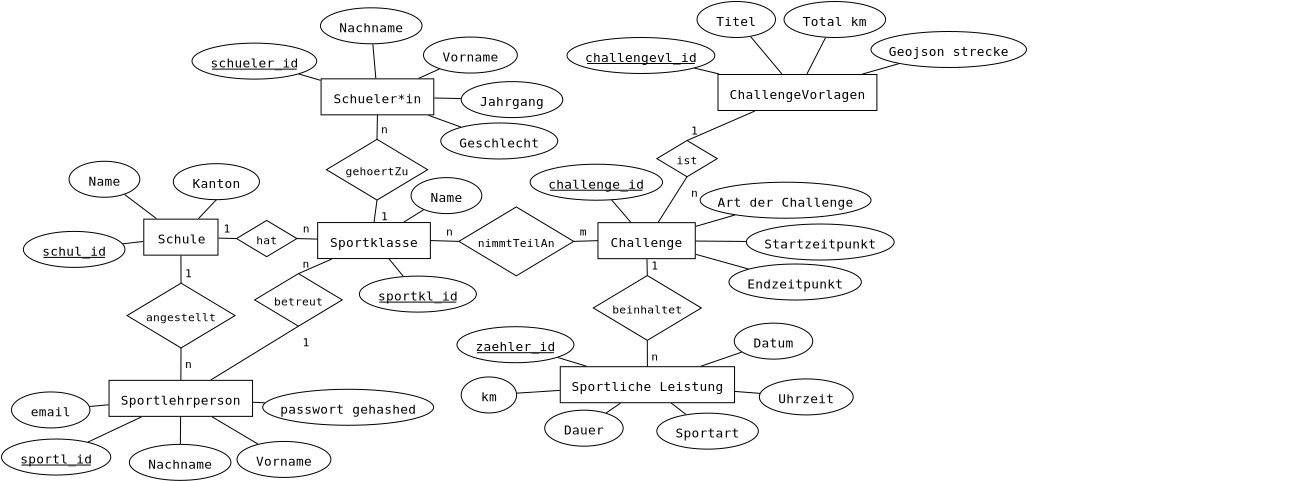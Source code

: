 <?xml version="1.0" encoding="UTF-8"?>
<dia:diagram xmlns:dia="http://www.lysator.liu.se/~alla/dia/">
  <dia:layer name="Background" visible="true" active="true">
    <dia:object type="Standard - Text" version="1" id="O0">
      <dia:attribute name="obj_pos">
        <dia:point val="4.45,8.404"/>
      </dia:attribute>
      <dia:attribute name="obj_bb">
        <dia:rectangle val="4.45,7.809;4.45,8.554"/>
      </dia:attribute>
      <dia:attribute name="text">
        <dia:composite type="text">
          <dia:attribute name="string">
            <dia:string>##</dia:string>
          </dia:attribute>
          <dia:attribute name="font">
            <dia:font family="sans" style="0" name="Helvetica"/>
          </dia:attribute>
          <dia:attribute name="height">
            <dia:real val="0.8"/>
          </dia:attribute>
          <dia:attribute name="pos">
            <dia:point val="4.45,8.404"/>
          </dia:attribute>
          <dia:attribute name="color">
            <dia:color val="#000000"/>
          </dia:attribute>
          <dia:attribute name="alignment">
            <dia:enum val="0"/>
          </dia:attribute>
        </dia:composite>
      </dia:attribute>
      <dia:attribute name="valign">
        <dia:enum val="3"/>
      </dia:attribute>
    </dia:object>
    <dia:object type="ER - Entity" version="0" id="O1">
      <dia:attribute name="obj_pos">
        <dia:point val="0.821,12.407"/>
      </dia:attribute>
      <dia:attribute name="obj_bb">
        <dia:rectangle val="0.796,12.382;4.556,14.232"/>
      </dia:attribute>
      <dia:attribute name="elem_corner">
        <dia:point val="0.821,12.407"/>
      </dia:attribute>
      <dia:attribute name="elem_width">
        <dia:real val="3.71"/>
      </dia:attribute>
      <dia:attribute name="elem_height">
        <dia:real val="1.8"/>
      </dia:attribute>
      <dia:attribute name="border_width">
        <dia:real val="0.05"/>
      </dia:attribute>
      <dia:attribute name="border_color">
        <dia:color val="#000000"/>
      </dia:attribute>
      <dia:attribute name="inner_color">
        <dia:color val="#ffffff"/>
      </dia:attribute>
      <dia:attribute name="name">
        <dia:string>#Schule#</dia:string>
      </dia:attribute>
      <dia:attribute name="weak">
        <dia:boolean val="false"/>
      </dia:attribute>
      <dia:attribute name="associative">
        <dia:boolean val="false"/>
      </dia:attribute>
      <dia:attribute name="font">
        <dia:font family="monospace" style="0" name="Courier"/>
      </dia:attribute>
      <dia:attribute name="font_height">
        <dia:real val="0.8"/>
      </dia:attribute>
    </dia:object>
    <dia:object type="ER - Entity" version="0" id="O2">
      <dia:attribute name="obj_pos">
        <dia:point val="-0.916,20.468"/>
      </dia:attribute>
      <dia:attribute name="obj_bb">
        <dia:rectangle val="-0.941,20.443;6.284,22.293"/>
      </dia:attribute>
      <dia:attribute name="elem_corner">
        <dia:point val="-0.916,20.468"/>
      </dia:attribute>
      <dia:attribute name="elem_width">
        <dia:real val="7.175"/>
      </dia:attribute>
      <dia:attribute name="elem_height">
        <dia:real val="1.8"/>
      </dia:attribute>
      <dia:attribute name="border_width">
        <dia:real val="0.05"/>
      </dia:attribute>
      <dia:attribute name="border_color">
        <dia:color val="#000000"/>
      </dia:attribute>
      <dia:attribute name="inner_color">
        <dia:color val="#ffffff"/>
      </dia:attribute>
      <dia:attribute name="name">
        <dia:string>#Sportlehrperson#</dia:string>
      </dia:attribute>
      <dia:attribute name="weak">
        <dia:boolean val="false"/>
      </dia:attribute>
      <dia:attribute name="associative">
        <dia:boolean val="false"/>
      </dia:attribute>
      <dia:attribute name="font">
        <dia:font family="monospace" style="0" name="Courier"/>
      </dia:attribute>
      <dia:attribute name="font_height">
        <dia:real val="0.8"/>
      </dia:attribute>
    </dia:object>
    <dia:object type="Standard - Line" version="0" id="O3">
      <dia:attribute name="obj_pos">
        <dia:point val="12.275,3.664"/>
      </dia:attribute>
      <dia:attribute name="obj_bb">
        <dia:rectangle val="12.248,3.637;12.45,5.394"/>
      </dia:attribute>
      <dia:attribute name="conn_endpoints">
        <dia:point val="12.275,3.664"/>
        <dia:point val="12.423,5.367"/>
      </dia:attribute>
      <dia:attribute name="numcp">
        <dia:int val="1"/>
      </dia:attribute>
      <dia:attribute name="line_width">
        <dia:real val="0.05"/>
      </dia:attribute>
      <dia:connections>
        <dia:connection handle="0" to="O40" connection="8"/>
        <dia:connection handle="1" to="O39" connection="8"/>
      </dia:connections>
    </dia:object>
    <dia:object type="ER - Attribute" version="0" id="O4">
      <dia:attribute name="obj_pos">
        <dia:point val="-6.293,23.402"/>
      </dia:attribute>
      <dia:attribute name="obj_bb">
        <dia:rectangle val="-6.317,23.377;-0.802,25.227"/>
      </dia:attribute>
      <dia:attribute name="elem_corner">
        <dia:point val="-6.293,23.402"/>
      </dia:attribute>
      <dia:attribute name="elem_width">
        <dia:real val="5.465"/>
      </dia:attribute>
      <dia:attribute name="elem_height">
        <dia:real val="1.8"/>
      </dia:attribute>
      <dia:attribute name="border_width">
        <dia:real val="0.05"/>
      </dia:attribute>
      <dia:attribute name="border_color">
        <dia:color val="#000000"/>
      </dia:attribute>
      <dia:attribute name="inner_color">
        <dia:color val="#ffffff"/>
      </dia:attribute>
      <dia:attribute name="name">
        <dia:string>#sportl_id#</dia:string>
      </dia:attribute>
      <dia:attribute name="key">
        <dia:boolean val="true"/>
      </dia:attribute>
      <dia:attribute name="weak_key">
        <dia:boolean val="false"/>
      </dia:attribute>
      <dia:attribute name="derived">
        <dia:boolean val="false"/>
      </dia:attribute>
      <dia:attribute name="multivalued">
        <dia:boolean val="false"/>
      </dia:attribute>
      <dia:attribute name="font">
        <dia:font family="monospace" style="0" name="Courier"/>
      </dia:attribute>
      <dia:attribute name="font_height">
        <dia:real val="0.8"/>
      </dia:attribute>
    </dia:object>
    <dia:object type="Standard - Line" version="0" id="O5">
      <dia:attribute name="obj_pos">
        <dia:point val="-1.971,23.554"/>
      </dia:attribute>
      <dia:attribute name="obj_bb">
        <dia:rectangle val="-2.004,22.259;0.742,23.587"/>
      </dia:attribute>
      <dia:attribute name="conn_endpoints">
        <dia:point val="-1.971,23.554"/>
        <dia:point val="0.709,22.292"/>
      </dia:attribute>
      <dia:attribute name="numcp">
        <dia:int val="1"/>
      </dia:attribute>
      <dia:attribute name="line_width">
        <dia:real val="0.05"/>
      </dia:attribute>
      <dia:connections>
        <dia:connection handle="0" to="O4" connection="8"/>
        <dia:connection handle="1" to="O2" connection="8"/>
      </dia:connections>
    </dia:object>
    <dia:object type="ER - Attribute" version="0" id="O6">
      <dia:attribute name="obj_pos">
        <dia:point val="0.1,23.669"/>
      </dia:attribute>
      <dia:attribute name="obj_bb">
        <dia:rectangle val="0.075,23.644;5.205,25.494"/>
      </dia:attribute>
      <dia:attribute name="elem_corner">
        <dia:point val="0.1,23.669"/>
      </dia:attribute>
      <dia:attribute name="elem_width">
        <dia:real val="5.08"/>
      </dia:attribute>
      <dia:attribute name="elem_height">
        <dia:real val="1.8"/>
      </dia:attribute>
      <dia:attribute name="border_width">
        <dia:real val="0.05"/>
      </dia:attribute>
      <dia:attribute name="border_color">
        <dia:color val="#000000"/>
      </dia:attribute>
      <dia:attribute name="inner_color">
        <dia:color val="#ffffff"/>
      </dia:attribute>
      <dia:attribute name="name">
        <dia:string>#Nachname#</dia:string>
      </dia:attribute>
      <dia:attribute name="key">
        <dia:boolean val="false"/>
      </dia:attribute>
      <dia:attribute name="weak_key">
        <dia:boolean val="false"/>
      </dia:attribute>
      <dia:attribute name="derived">
        <dia:boolean val="false"/>
      </dia:attribute>
      <dia:attribute name="multivalued">
        <dia:boolean val="false"/>
      </dia:attribute>
      <dia:attribute name="font">
        <dia:font family="monospace" style="0" name="Courier"/>
      </dia:attribute>
      <dia:attribute name="font_height">
        <dia:real val="0.8"/>
      </dia:attribute>
    </dia:object>
    <dia:object type="Standard - Line" version="0" id="O7">
      <dia:attribute name="obj_pos">
        <dia:point val="2.649,23.656"/>
      </dia:attribute>
      <dia:attribute name="obj_bb">
        <dia:rectangle val="2.623,22.255;2.687,23.681"/>
      </dia:attribute>
      <dia:attribute name="conn_endpoints">
        <dia:point val="2.649,23.656"/>
        <dia:point val="2.662,22.281"/>
      </dia:attribute>
      <dia:attribute name="numcp">
        <dia:int val="1"/>
      </dia:attribute>
      <dia:attribute name="line_width">
        <dia:real val="0.05"/>
      </dia:attribute>
      <dia:connections>
        <dia:connection handle="0" to="O6" connection="8"/>
        <dia:connection handle="1" to="O2" connection="8"/>
      </dia:connections>
    </dia:object>
    <dia:object type="ER - Attribute" version="0" id="O8">
      <dia:attribute name="obj_pos">
        <dia:point val="-2.916,9.513"/>
      </dia:attribute>
      <dia:attribute name="obj_bb">
        <dia:rectangle val="-2.941,9.488;0.649,11.338"/>
      </dia:attribute>
      <dia:attribute name="elem_corner">
        <dia:point val="-2.916,9.513"/>
      </dia:attribute>
      <dia:attribute name="elem_width">
        <dia:real val="3.54"/>
      </dia:attribute>
      <dia:attribute name="elem_height">
        <dia:real val="1.8"/>
      </dia:attribute>
      <dia:attribute name="border_width">
        <dia:real val="0.05"/>
      </dia:attribute>
      <dia:attribute name="border_color">
        <dia:color val="#000000"/>
      </dia:attribute>
      <dia:attribute name="inner_color">
        <dia:color val="#ffffff"/>
      </dia:attribute>
      <dia:attribute name="name">
        <dia:string>#Name#</dia:string>
      </dia:attribute>
      <dia:attribute name="key">
        <dia:boolean val="false"/>
      </dia:attribute>
      <dia:attribute name="weak_key">
        <dia:boolean val="false"/>
      </dia:attribute>
      <dia:attribute name="derived">
        <dia:boolean val="false"/>
      </dia:attribute>
      <dia:attribute name="multivalued">
        <dia:boolean val="false"/>
      </dia:attribute>
      <dia:attribute name="font">
        <dia:font family="monospace" style="0" name="Courier"/>
      </dia:attribute>
      <dia:attribute name="font_height">
        <dia:real val="0.8"/>
      </dia:attribute>
    </dia:object>
    <dia:object type="ER - Attribute" version="0" id="O9">
      <dia:attribute name="obj_pos">
        <dia:point val="2.296,9.634"/>
      </dia:attribute>
      <dia:attribute name="obj_bb">
        <dia:rectangle val="2.271,9.609;6.631,11.459"/>
      </dia:attribute>
      <dia:attribute name="elem_corner">
        <dia:point val="2.296,9.634"/>
      </dia:attribute>
      <dia:attribute name="elem_width">
        <dia:real val="4.31"/>
      </dia:attribute>
      <dia:attribute name="elem_height">
        <dia:real val="1.8"/>
      </dia:attribute>
      <dia:attribute name="border_width">
        <dia:real val="0.05"/>
      </dia:attribute>
      <dia:attribute name="border_color">
        <dia:color val="#000000"/>
      </dia:attribute>
      <dia:attribute name="inner_color">
        <dia:color val="#ffffff"/>
      </dia:attribute>
      <dia:attribute name="name">
        <dia:string>#Kanton#</dia:string>
      </dia:attribute>
      <dia:attribute name="key">
        <dia:boolean val="false"/>
      </dia:attribute>
      <dia:attribute name="weak_key">
        <dia:boolean val="false"/>
      </dia:attribute>
      <dia:attribute name="derived">
        <dia:boolean val="false"/>
      </dia:attribute>
      <dia:attribute name="multivalued">
        <dia:boolean val="false"/>
      </dia:attribute>
      <dia:attribute name="font">
        <dia:font family="monospace" style="0" name="Courier"/>
      </dia:attribute>
      <dia:attribute name="font_height">
        <dia:real val="0.8"/>
      </dia:attribute>
    </dia:object>
    <dia:object type="ER - Attribute" version="0" id="O10">
      <dia:attribute name="obj_pos">
        <dia:point val="-5.2,13.02"/>
      </dia:attribute>
      <dia:attribute name="obj_bb">
        <dia:rectangle val="-5.225,12.995;-0.095,14.845"/>
      </dia:attribute>
      <dia:attribute name="elem_corner">
        <dia:point val="-5.2,13.02"/>
      </dia:attribute>
      <dia:attribute name="elem_width">
        <dia:real val="5.08"/>
      </dia:attribute>
      <dia:attribute name="elem_height">
        <dia:real val="1.8"/>
      </dia:attribute>
      <dia:attribute name="border_width">
        <dia:real val="0.05"/>
      </dia:attribute>
      <dia:attribute name="border_color">
        <dia:color val="#000000"/>
      </dia:attribute>
      <dia:attribute name="inner_color">
        <dia:color val="#ffffff"/>
      </dia:attribute>
      <dia:attribute name="name">
        <dia:string>#schul_id#</dia:string>
      </dia:attribute>
      <dia:attribute name="key">
        <dia:boolean val="true"/>
      </dia:attribute>
      <dia:attribute name="weak_key">
        <dia:boolean val="false"/>
      </dia:attribute>
      <dia:attribute name="derived">
        <dia:boolean val="false"/>
      </dia:attribute>
      <dia:attribute name="multivalued">
        <dia:boolean val="false"/>
      </dia:attribute>
      <dia:attribute name="font">
        <dia:font family="monospace" style="0" name="Courier"/>
      </dia:attribute>
      <dia:attribute name="font_height">
        <dia:real val="0.8"/>
      </dia:attribute>
    </dia:object>
    <dia:object type="Standard - Line" version="0" id="O11">
      <dia:attribute name="obj_pos">
        <dia:point val="-0.22,13.64"/>
      </dia:attribute>
      <dia:attribute name="obj_bb">
        <dia:rectangle val="-0.248,13.495;0.825,13.668"/>
      </dia:attribute>
      <dia:attribute name="conn_endpoints">
        <dia:point val="-0.22,13.64"/>
        <dia:point val="0.797,13.523"/>
      </dia:attribute>
      <dia:attribute name="numcp">
        <dia:int val="1"/>
      </dia:attribute>
      <dia:attribute name="line_width">
        <dia:real val="0.05"/>
      </dia:attribute>
      <dia:connections>
        <dia:connection handle="0" to="O10" connection="8"/>
        <dia:connection handle="1" to="O1" connection="8"/>
      </dia:connections>
    </dia:object>
    <dia:object type="Standard - Line" version="0" id="O12">
      <dia:attribute name="obj_pos">
        <dia:point val="-0.14,11.175"/>
      </dia:attribute>
      <dia:attribute name="obj_bb">
        <dia:rectangle val="-0.175,11.14;1.49,12.418"/>
      </dia:attribute>
      <dia:attribute name="conn_endpoints">
        <dia:point val="-0.14,11.175"/>
        <dia:point val="1.455,12.383"/>
      </dia:attribute>
      <dia:attribute name="numcp">
        <dia:int val="1"/>
      </dia:attribute>
      <dia:attribute name="line_width">
        <dia:real val="0.05"/>
      </dia:attribute>
      <dia:connections>
        <dia:connection handle="0" to="O8" connection="8"/>
        <dia:connection handle="1" to="O1" connection="8"/>
      </dia:connections>
    </dia:object>
    <dia:object type="Standard - Line" version="0" id="O13">
      <dia:attribute name="obj_pos">
        <dia:point val="3.551,12.383"/>
      </dia:attribute>
      <dia:attribute name="obj_bb">
        <dia:rectangle val="3.516,11.398;4.486,12.419"/>
      </dia:attribute>
      <dia:attribute name="conn_endpoints">
        <dia:point val="3.551,12.383"/>
        <dia:point val="4.451,11.434"/>
      </dia:attribute>
      <dia:attribute name="numcp">
        <dia:int val="1"/>
      </dia:attribute>
      <dia:attribute name="line_width">
        <dia:real val="0.05"/>
      </dia:attribute>
      <dia:connections>
        <dia:connection handle="0" to="O1" connection="8"/>
        <dia:connection handle="1" to="O9" connection="6"/>
      </dia:connections>
    </dia:object>
    <dia:object type="ER - Entity" version="0" id="O14">
      <dia:attribute name="obj_pos">
        <dia:point val="9.515,12.578"/>
      </dia:attribute>
      <dia:attribute name="obj_bb">
        <dia:rectangle val="9.49,12.553;15.175,14.403"/>
      </dia:attribute>
      <dia:attribute name="elem_corner">
        <dia:point val="9.515,12.578"/>
      </dia:attribute>
      <dia:attribute name="elem_width">
        <dia:real val="5.635"/>
      </dia:attribute>
      <dia:attribute name="elem_height">
        <dia:real val="1.8"/>
      </dia:attribute>
      <dia:attribute name="border_width">
        <dia:real val="0.05"/>
      </dia:attribute>
      <dia:attribute name="border_color">
        <dia:color val="#000000"/>
      </dia:attribute>
      <dia:attribute name="inner_color">
        <dia:color val="#ffffff"/>
      </dia:attribute>
      <dia:attribute name="name">
        <dia:string>#Sportklasse#</dia:string>
      </dia:attribute>
      <dia:attribute name="weak">
        <dia:boolean val="false"/>
      </dia:attribute>
      <dia:attribute name="associative">
        <dia:boolean val="false"/>
      </dia:attribute>
      <dia:attribute name="font">
        <dia:font family="monospace" style="0" name="Courier"/>
      </dia:attribute>
      <dia:attribute name="font_height">
        <dia:real val="0.8"/>
      </dia:attribute>
    </dia:object>
    <dia:object type="ER - Relationship" version="0" id="O15">
      <dia:attribute name="obj_pos">
        <dia:point val="5.455,12.472"/>
      </dia:attribute>
      <dia:attribute name="obj_bb">
        <dia:rectangle val="4.79,12.447;9.14,14.309"/>
      </dia:attribute>
      <dia:attribute name="elem_corner">
        <dia:point val="5.455,12.472"/>
      </dia:attribute>
      <dia:attribute name="elem_width">
        <dia:real val="3.02"/>
      </dia:attribute>
      <dia:attribute name="elem_height">
        <dia:real val="1.812"/>
      </dia:attribute>
      <dia:attribute name="border_width">
        <dia:real val="0.05"/>
      </dia:attribute>
      <dia:attribute name="border_color">
        <dia:color val="#000000"/>
      </dia:attribute>
      <dia:attribute name="inner_color">
        <dia:color val="#ffffff"/>
      </dia:attribute>
      <dia:attribute name="name">
        <dia:string>#hat#</dia:string>
      </dia:attribute>
      <dia:attribute name="left_card">
        <dia:string>#1#</dia:string>
      </dia:attribute>
      <dia:attribute name="right_card">
        <dia:string>#n#</dia:string>
      </dia:attribute>
      <dia:attribute name="identifying">
        <dia:boolean val="false"/>
      </dia:attribute>
      <dia:attribute name="rotated">
        <dia:boolean val="false"/>
      </dia:attribute>
      <dia:attribute name="font">
        <dia:font family="monospace" style="0" name="Courier"/>
      </dia:attribute>
      <dia:attribute name="font_height">
        <dia:real val="0.706"/>
      </dia:attribute>
    </dia:object>
    <dia:object type="Standard - Line" version="0" id="O16">
      <dia:attribute name="obj_pos">
        <dia:point val="5.455,13.378"/>
      </dia:attribute>
      <dia:attribute name="obj_bb">
        <dia:rectangle val="4.53,13.33;5.48,13.404"/>
      </dia:attribute>
      <dia:attribute name="conn_endpoints">
        <dia:point val="5.455,13.378"/>
        <dia:point val="4.555,13.355"/>
      </dia:attribute>
      <dia:attribute name="numcp">
        <dia:int val="1"/>
      </dia:attribute>
      <dia:attribute name="line_width">
        <dia:real val="0.05"/>
      </dia:attribute>
      <dia:connections>
        <dia:connection handle="0" to="O15" connection="0"/>
        <dia:connection handle="1" to="O1" connection="8"/>
      </dia:connections>
    </dia:object>
    <dia:object type="Standard - Line" version="0" id="O17">
      <dia:attribute name="obj_pos">
        <dia:point val="9.491,13.405"/>
      </dia:attribute>
      <dia:attribute name="obj_bb">
        <dia:rectangle val="8.449,13.353;9.517,13.43"/>
      </dia:attribute>
      <dia:attribute name="conn_endpoints">
        <dia:point val="9.491,13.405"/>
        <dia:point val="8.475,13.378"/>
      </dia:attribute>
      <dia:attribute name="numcp">
        <dia:int val="1"/>
      </dia:attribute>
      <dia:attribute name="line_width">
        <dia:real val="0.05"/>
      </dia:attribute>
      <dia:connections>
        <dia:connection handle="0" to="O14" connection="8"/>
        <dia:connection handle="1" to="O15" connection="4"/>
      </dia:connections>
    </dia:object>
    <dia:object type="ER - Relationship" version="0" id="O18">
      <dia:attribute name="obj_pos">
        <dia:point val="16.576,11.797"/>
      </dia:attribute>
      <dia:attribute name="obj_bb">
        <dia:rectangle val="15.911,11.772;22.98,15.266"/>
      </dia:attribute>
      <dia:attribute name="elem_corner">
        <dia:point val="16.576,11.797"/>
      </dia:attribute>
      <dia:attribute name="elem_width">
        <dia:real val="5.74"/>
      </dia:attribute>
      <dia:attribute name="elem_height">
        <dia:real val="3.444"/>
      </dia:attribute>
      <dia:attribute name="border_width">
        <dia:real val="0.05"/>
      </dia:attribute>
      <dia:attribute name="border_color">
        <dia:color val="#000000"/>
      </dia:attribute>
      <dia:attribute name="inner_color">
        <dia:color val="#ffffff"/>
      </dia:attribute>
      <dia:attribute name="name">
        <dia:string>#nimmtTeilAn#</dia:string>
      </dia:attribute>
      <dia:attribute name="left_card">
        <dia:string>#n#</dia:string>
      </dia:attribute>
      <dia:attribute name="right_card">
        <dia:string>#m#</dia:string>
      </dia:attribute>
      <dia:attribute name="identifying">
        <dia:boolean val="false"/>
      </dia:attribute>
      <dia:attribute name="rotated">
        <dia:boolean val="false"/>
      </dia:attribute>
      <dia:attribute name="font">
        <dia:font family="monospace" style="0" name="Courier"/>
      </dia:attribute>
      <dia:attribute name="font_height">
        <dia:real val="0.706"/>
      </dia:attribute>
    </dia:object>
    <dia:object type="ER - Attribute" version="0" id="O19">
      <dia:attribute name="obj_pos">
        <dia:point val="5.483,23.522"/>
      </dia:attribute>
      <dia:attribute name="obj_bb">
        <dia:rectangle val="5.458,23.497;10.203,25.347"/>
      </dia:attribute>
      <dia:attribute name="elem_corner">
        <dia:point val="5.483,23.522"/>
      </dia:attribute>
      <dia:attribute name="elem_width">
        <dia:real val="4.695"/>
      </dia:attribute>
      <dia:attribute name="elem_height">
        <dia:real val="1.8"/>
      </dia:attribute>
      <dia:attribute name="border_width">
        <dia:real val="0.05"/>
      </dia:attribute>
      <dia:attribute name="border_color">
        <dia:color val="#000000"/>
      </dia:attribute>
      <dia:attribute name="inner_color">
        <dia:color val="#ffffff"/>
      </dia:attribute>
      <dia:attribute name="name">
        <dia:string>#Vorname#</dia:string>
      </dia:attribute>
      <dia:attribute name="key">
        <dia:boolean val="false"/>
      </dia:attribute>
      <dia:attribute name="weak_key">
        <dia:boolean val="false"/>
      </dia:attribute>
      <dia:attribute name="derived">
        <dia:boolean val="false"/>
      </dia:attribute>
      <dia:attribute name="multivalued">
        <dia:boolean val="false"/>
      </dia:attribute>
      <dia:attribute name="font">
        <dia:font family="monospace" style="0" name="Courier"/>
      </dia:attribute>
      <dia:attribute name="font_height">
        <dia:real val="0.8"/>
      </dia:attribute>
    </dia:object>
    <dia:object type="Standard - Line" version="0" id="O20">
      <dia:attribute name="obj_pos">
        <dia:point val="6.533,23.654"/>
      </dia:attribute>
      <dia:attribute name="obj_bb">
        <dia:rectangle val="4.2,22.259;6.567,23.688"/>
      </dia:attribute>
      <dia:attribute name="conn_endpoints">
        <dia:point val="6.533,23.654"/>
        <dia:point val="4.234,22.293"/>
      </dia:attribute>
      <dia:attribute name="numcp">
        <dia:int val="1"/>
      </dia:attribute>
      <dia:attribute name="line_width">
        <dia:real val="0.05"/>
      </dia:attribute>
      <dia:connections>
        <dia:connection handle="0" to="O19" connection="8"/>
        <dia:connection handle="1" to="O2" connection="8"/>
      </dia:connections>
    </dia:object>
    <dia:object type="ER - Relationship" version="0" id="O21">
      <dia:attribute name="obj_pos">
        <dia:point val="-0.017,15.608"/>
      </dia:attribute>
      <dia:attribute name="obj_bb">
        <dia:rectangle val="-0.042,14.578;5.408,19.879"/>
      </dia:attribute>
      <dia:attribute name="elem_corner">
        <dia:point val="-0.017,15.608"/>
      </dia:attribute>
      <dia:attribute name="elem_width">
        <dia:real val="5.4"/>
      </dia:attribute>
      <dia:attribute name="elem_height">
        <dia:real val="3.24"/>
      </dia:attribute>
      <dia:attribute name="border_width">
        <dia:real val="0.05"/>
      </dia:attribute>
      <dia:attribute name="border_color">
        <dia:color val="#000000"/>
      </dia:attribute>
      <dia:attribute name="inner_color">
        <dia:color val="#ffffff"/>
      </dia:attribute>
      <dia:attribute name="name">
        <dia:string>#angestellt#</dia:string>
      </dia:attribute>
      <dia:attribute name="left_card">
        <dia:string>#1#</dia:string>
      </dia:attribute>
      <dia:attribute name="right_card">
        <dia:string>#n#</dia:string>
      </dia:attribute>
      <dia:attribute name="identifying">
        <dia:boolean val="false"/>
      </dia:attribute>
      <dia:attribute name="rotated">
        <dia:boolean val="true"/>
      </dia:attribute>
      <dia:attribute name="font">
        <dia:font family="monospace" style="0" name="Courier"/>
      </dia:attribute>
      <dia:attribute name="font_height">
        <dia:real val="0.706"/>
      </dia:attribute>
    </dia:object>
    <dia:object type="Standard - Line" version="0" id="O22">
      <dia:attribute name="obj_pos">
        <dia:point val="2.683,15.608"/>
      </dia:attribute>
      <dia:attribute name="obj_bb">
        <dia:rectangle val="2.654,14.204;2.708,15.633"/>
      </dia:attribute>
      <dia:attribute name="conn_endpoints">
        <dia:point val="2.683,15.608"/>
        <dia:point val="2.679,14.229"/>
      </dia:attribute>
      <dia:attribute name="numcp">
        <dia:int val="1"/>
      </dia:attribute>
      <dia:attribute name="line_width">
        <dia:real val="0.05"/>
      </dia:attribute>
      <dia:connections>
        <dia:connection handle="0" to="O21" connection="2"/>
        <dia:connection handle="1" to="O1" connection="8"/>
      </dia:connections>
    </dia:object>
    <dia:object type="Standard - Line" version="0" id="O23">
      <dia:attribute name="obj_pos">
        <dia:point val="2.676,20.453"/>
      </dia:attribute>
      <dia:attribute name="obj_bb">
        <dia:rectangle val="2.65,18.823;2.708,20.478"/>
      </dia:attribute>
      <dia:attribute name="conn_endpoints">
        <dia:point val="2.676,20.453"/>
        <dia:point val="2.683,18.848"/>
      </dia:attribute>
      <dia:attribute name="numcp">
        <dia:int val="1"/>
      </dia:attribute>
      <dia:attribute name="line_width">
        <dia:real val="0.05"/>
      </dia:attribute>
      <dia:connections>
        <dia:connection handle="0" to="O2" connection="8"/>
        <dia:connection handle="1" to="O21" connection="6"/>
      </dia:connections>
    </dia:object>
    <dia:object type="ER - Entity" version="0" id="O24">
      <dia:attribute name="obj_pos">
        <dia:point val="23.53,12.583"/>
      </dia:attribute>
      <dia:attribute name="obj_bb">
        <dia:rectangle val="23.505,12.558;28.42,14.408"/>
      </dia:attribute>
      <dia:attribute name="elem_corner">
        <dia:point val="23.53,12.583"/>
      </dia:attribute>
      <dia:attribute name="elem_width">
        <dia:real val="4.865"/>
      </dia:attribute>
      <dia:attribute name="elem_height">
        <dia:real val="1.8"/>
      </dia:attribute>
      <dia:attribute name="border_width">
        <dia:real val="0.05"/>
      </dia:attribute>
      <dia:attribute name="border_color">
        <dia:color val="#000000"/>
      </dia:attribute>
      <dia:attribute name="inner_color">
        <dia:color val="#ffffff"/>
      </dia:attribute>
      <dia:attribute name="name">
        <dia:string>#Challenge#</dia:string>
      </dia:attribute>
      <dia:attribute name="weak">
        <dia:boolean val="false"/>
      </dia:attribute>
      <dia:attribute name="associative">
        <dia:boolean val="false"/>
      </dia:attribute>
      <dia:attribute name="font">
        <dia:font family="monospace" style="0" name="Courier"/>
      </dia:attribute>
      <dia:attribute name="font_height">
        <dia:real val="0.8"/>
      </dia:attribute>
    </dia:object>
    <dia:object type="ER - Attribute" version="0" id="O25">
      <dia:attribute name="obj_pos">
        <dia:point val="20.138,9.661"/>
      </dia:attribute>
      <dia:attribute name="obj_bb">
        <dia:rectangle val="20.113,9.636;26.783,11.486"/>
      </dia:attribute>
      <dia:attribute name="elem_corner">
        <dia:point val="20.138,9.661"/>
      </dia:attribute>
      <dia:attribute name="elem_width">
        <dia:real val="6.62"/>
      </dia:attribute>
      <dia:attribute name="elem_height">
        <dia:real val="1.8"/>
      </dia:attribute>
      <dia:attribute name="border_width">
        <dia:real val="0.05"/>
      </dia:attribute>
      <dia:attribute name="border_color">
        <dia:color val="#000000"/>
      </dia:attribute>
      <dia:attribute name="inner_color">
        <dia:color val="#ffffff"/>
      </dia:attribute>
      <dia:attribute name="name">
        <dia:string>#challenge_id#</dia:string>
      </dia:attribute>
      <dia:attribute name="key">
        <dia:boolean val="true"/>
      </dia:attribute>
      <dia:attribute name="weak_key">
        <dia:boolean val="false"/>
      </dia:attribute>
      <dia:attribute name="derived">
        <dia:boolean val="false"/>
      </dia:attribute>
      <dia:attribute name="multivalued">
        <dia:boolean val="false"/>
      </dia:attribute>
      <dia:attribute name="font">
        <dia:font family="monospace" style="0" name="Courier"/>
      </dia:attribute>
      <dia:attribute name="font_height">
        <dia:real val="0.8"/>
      </dia:attribute>
    </dia:object>
    <dia:object type="Standard - Line" version="0" id="O26">
      <dia:attribute name="obj_pos">
        <dia:point val="24.217,11.454"/>
      </dia:attribute>
      <dia:attribute name="obj_bb">
        <dia:rectangle val="24.181,11.419;25.202,12.594"/>
      </dia:attribute>
      <dia:attribute name="conn_endpoints">
        <dia:point val="24.217,11.454"/>
        <dia:point val="25.166,12.558"/>
      </dia:attribute>
      <dia:attribute name="numcp">
        <dia:int val="1"/>
      </dia:attribute>
      <dia:attribute name="line_width">
        <dia:real val="0.05"/>
      </dia:attribute>
      <dia:connections>
        <dia:connection handle="0" to="O25" connection="8"/>
        <dia:connection handle="1" to="O24" connection="8"/>
      </dia:connections>
    </dia:object>
    <dia:object type="ER - Attribute" version="0" id="O27">
      <dia:attribute name="obj_pos">
        <dia:point val="30.344,17.607"/>
      </dia:attribute>
      <dia:attribute name="obj_bb">
        <dia:rectangle val="30.319,17.582;34.294,19.432"/>
      </dia:attribute>
      <dia:attribute name="elem_corner">
        <dia:point val="30.344,17.607"/>
      </dia:attribute>
      <dia:attribute name="elem_width">
        <dia:real val="3.925"/>
      </dia:attribute>
      <dia:attribute name="elem_height">
        <dia:real val="1.8"/>
      </dia:attribute>
      <dia:attribute name="border_width">
        <dia:real val="0.05"/>
      </dia:attribute>
      <dia:attribute name="border_color">
        <dia:color val="#000000"/>
      </dia:attribute>
      <dia:attribute name="inner_color">
        <dia:color val="#ffffff"/>
      </dia:attribute>
      <dia:attribute name="name">
        <dia:string>#Datum#</dia:string>
      </dia:attribute>
      <dia:attribute name="key">
        <dia:boolean val="false"/>
      </dia:attribute>
      <dia:attribute name="weak_key">
        <dia:boolean val="false"/>
      </dia:attribute>
      <dia:attribute name="derived">
        <dia:boolean val="false"/>
      </dia:attribute>
      <dia:attribute name="multivalued">
        <dia:boolean val="false"/>
      </dia:attribute>
      <dia:attribute name="font">
        <dia:font family="monospace" style="0" name="Courier"/>
      </dia:attribute>
      <dia:attribute name="font_height">
        <dia:real val="0.8"/>
      </dia:attribute>
    </dia:object>
    <dia:object type="ER - Attribute" version="0" id="O28">
      <dia:attribute name="obj_pos">
        <dia:point val="28.639,10.561"/>
      </dia:attribute>
      <dia:attribute name="obj_bb">
        <dia:rectangle val="28.614,10.536;37.209,12.386"/>
      </dia:attribute>
      <dia:attribute name="elem_corner">
        <dia:point val="28.639,10.561"/>
      </dia:attribute>
      <dia:attribute name="elem_width">
        <dia:real val="8.545"/>
      </dia:attribute>
      <dia:attribute name="elem_height">
        <dia:real val="1.8"/>
      </dia:attribute>
      <dia:attribute name="border_width">
        <dia:real val="0.05"/>
      </dia:attribute>
      <dia:attribute name="border_color">
        <dia:color val="#000000"/>
      </dia:attribute>
      <dia:attribute name="inner_color">
        <dia:color val="#ffffff"/>
      </dia:attribute>
      <dia:attribute name="name">
        <dia:string>#Art der Challenge#</dia:string>
      </dia:attribute>
      <dia:attribute name="key">
        <dia:boolean val="false"/>
      </dia:attribute>
      <dia:attribute name="weak_key">
        <dia:boolean val="false"/>
      </dia:attribute>
      <dia:attribute name="derived">
        <dia:boolean val="false"/>
      </dia:attribute>
      <dia:attribute name="multivalued">
        <dia:boolean val="false"/>
      </dia:attribute>
      <dia:attribute name="font">
        <dia:font family="monospace" style="0" name="Courier"/>
      </dia:attribute>
      <dia:attribute name="font_height">
        <dia:real val="0.8"/>
      </dia:attribute>
    </dia:object>
    <dia:object type="Standard - Line" version="0" id="O29">
      <dia:attribute name="obj_pos">
        <dia:point val="28.42,12.768"/>
      </dia:attribute>
      <dia:attribute name="obj_bb">
        <dia:rectangle val="28.389,12.166;30.413,12.799"/>
      </dia:attribute>
      <dia:attribute name="conn_endpoints">
        <dia:point val="28.42,12.768"/>
        <dia:point val="30.383,12.197"/>
      </dia:attribute>
      <dia:attribute name="numcp">
        <dia:int val="1"/>
      </dia:attribute>
      <dia:attribute name="line_width">
        <dia:real val="0.05"/>
      </dia:attribute>
      <dia:connections>
        <dia:connection handle="0" to="O24" connection="8"/>
        <dia:connection handle="1" to="O28" connection="8"/>
      </dia:connections>
    </dia:object>
    <dia:object type="ER - Relationship" version="0" id="O30">
      <dia:attribute name="obj_pos">
        <dia:point val="23.297,15.227"/>
      </dia:attribute>
      <dia:attribute name="obj_bb">
        <dia:rectangle val="23.272,14.197;28.722,19.498"/>
      </dia:attribute>
      <dia:attribute name="elem_corner">
        <dia:point val="23.297,15.227"/>
      </dia:attribute>
      <dia:attribute name="elem_width">
        <dia:real val="5.4"/>
      </dia:attribute>
      <dia:attribute name="elem_height">
        <dia:real val="3.24"/>
      </dia:attribute>
      <dia:attribute name="border_width">
        <dia:real val="0.05"/>
      </dia:attribute>
      <dia:attribute name="border_color">
        <dia:color val="#000000"/>
      </dia:attribute>
      <dia:attribute name="inner_color">
        <dia:color val="#ffffff"/>
      </dia:attribute>
      <dia:attribute name="name">
        <dia:string>#beinhaltet#</dia:string>
      </dia:attribute>
      <dia:attribute name="left_card">
        <dia:string>#1#</dia:string>
      </dia:attribute>
      <dia:attribute name="right_card">
        <dia:string>#n#</dia:string>
      </dia:attribute>
      <dia:attribute name="identifying">
        <dia:boolean val="false"/>
      </dia:attribute>
      <dia:attribute name="rotated">
        <dia:boolean val="true"/>
      </dia:attribute>
      <dia:attribute name="font">
        <dia:font family="monospace" style="0" name="Courier"/>
      </dia:attribute>
      <dia:attribute name="font_height">
        <dia:real val="0.706"/>
      </dia:attribute>
    </dia:object>
    <dia:object type="Standard - Line" version="0" id="O31">
      <dia:attribute name="obj_pos">
        <dia:point val="25.997,15.227"/>
      </dia:attribute>
      <dia:attribute name="obj_bb">
        <dia:rectangle val="25.955,14.383;26.022,15.253"/>
      </dia:attribute>
      <dia:attribute name="conn_endpoints">
        <dia:point val="25.997,15.227"/>
        <dia:point val="25.981,14.408"/>
      </dia:attribute>
      <dia:attribute name="numcp">
        <dia:int val="1"/>
      </dia:attribute>
      <dia:attribute name="line_width">
        <dia:real val="0.05"/>
      </dia:attribute>
      <dia:connections>
        <dia:connection handle="0" to="O30" connection="2"/>
        <dia:connection handle="1" to="O24" connection="8"/>
      </dia:connections>
    </dia:object>
    <dia:object type="ER - Entity" version="0" id="O32">
      <dia:attribute name="obj_pos">
        <dia:point val="21.645,19.785"/>
      </dia:attribute>
      <dia:attribute name="obj_bb">
        <dia:rectangle val="21.62,19.76;30.385,21.61"/>
      </dia:attribute>
      <dia:attribute name="elem_corner">
        <dia:point val="21.645,19.785"/>
      </dia:attribute>
      <dia:attribute name="elem_width">
        <dia:real val="8.715"/>
      </dia:attribute>
      <dia:attribute name="elem_height">
        <dia:real val="1.8"/>
      </dia:attribute>
      <dia:attribute name="border_width">
        <dia:real val="0.05"/>
      </dia:attribute>
      <dia:attribute name="border_color">
        <dia:color val="#000000"/>
      </dia:attribute>
      <dia:attribute name="inner_color">
        <dia:color val="#ffffff"/>
      </dia:attribute>
      <dia:attribute name="name">
        <dia:string>#Sportliche Leistung#</dia:string>
      </dia:attribute>
      <dia:attribute name="weak">
        <dia:boolean val="false"/>
      </dia:attribute>
      <dia:attribute name="associative">
        <dia:boolean val="false"/>
      </dia:attribute>
      <dia:attribute name="font">
        <dia:font family="monospace" style="0" name="Courier"/>
      </dia:attribute>
      <dia:attribute name="font_height">
        <dia:real val="0.8"/>
      </dia:attribute>
    </dia:object>
    <dia:object type="ER - Attribute" version="0" id="O33">
      <dia:attribute name="obj_pos">
        <dia:point val="16.693,20.298"/>
      </dia:attribute>
      <dia:attribute name="obj_bb">
        <dia:rectangle val="16.668,20.273;19.488,22.123"/>
      </dia:attribute>
      <dia:attribute name="elem_corner">
        <dia:point val="16.693,20.298"/>
      </dia:attribute>
      <dia:attribute name="elem_width">
        <dia:real val="2.77"/>
      </dia:attribute>
      <dia:attribute name="elem_height">
        <dia:real val="1.8"/>
      </dia:attribute>
      <dia:attribute name="border_width">
        <dia:real val="0.05"/>
      </dia:attribute>
      <dia:attribute name="border_color">
        <dia:color val="#000000"/>
      </dia:attribute>
      <dia:attribute name="inner_color">
        <dia:color val="#ffffff"/>
      </dia:attribute>
      <dia:attribute name="name">
        <dia:string>#km#</dia:string>
      </dia:attribute>
      <dia:attribute name="key">
        <dia:boolean val="false"/>
      </dia:attribute>
      <dia:attribute name="weak_key">
        <dia:boolean val="false"/>
      </dia:attribute>
      <dia:attribute name="derived">
        <dia:boolean val="false"/>
      </dia:attribute>
      <dia:attribute name="multivalued">
        <dia:boolean val="false"/>
      </dia:attribute>
      <dia:attribute name="font">
        <dia:font family="monospace" style="0" name="Courier"/>
      </dia:attribute>
      <dia:attribute name="font_height">
        <dia:real val="0.8"/>
      </dia:attribute>
    </dia:object>
    <dia:object type="Standard - Line" version="0" id="O34">
      <dia:attribute name="obj_pos">
        <dia:point val="19.481,21.107"/>
      </dia:attribute>
      <dia:attribute name="obj_bb">
        <dia:rectangle val="19.454,20.942;21.646,21.134"/>
      </dia:attribute>
      <dia:attribute name="conn_endpoints">
        <dia:point val="19.481,21.107"/>
        <dia:point val="21.62,20.968"/>
      </dia:attribute>
      <dia:attribute name="numcp">
        <dia:int val="1"/>
      </dia:attribute>
      <dia:attribute name="line_width">
        <dia:real val="0.05"/>
      </dia:attribute>
      <dia:connections>
        <dia:connection handle="0" to="O33" connection="8"/>
        <dia:connection handle="1" to="O32" connection="8"/>
      </dia:connections>
    </dia:object>
    <dia:object type="ER - Attribute" version="0" id="O35">
      <dia:attribute name="obj_pos">
        <dia:point val="26.471,22.107"/>
      </dia:attribute>
      <dia:attribute name="obj_bb">
        <dia:rectangle val="26.447,22.082;31.576,23.932"/>
      </dia:attribute>
      <dia:attribute name="elem_corner">
        <dia:point val="26.471,22.107"/>
      </dia:attribute>
      <dia:attribute name="elem_width">
        <dia:real val="5.08"/>
      </dia:attribute>
      <dia:attribute name="elem_height">
        <dia:real val="1.8"/>
      </dia:attribute>
      <dia:attribute name="border_width">
        <dia:real val="0.05"/>
      </dia:attribute>
      <dia:attribute name="border_color">
        <dia:color val="#000000"/>
      </dia:attribute>
      <dia:attribute name="inner_color">
        <dia:color val="#ffffff"/>
      </dia:attribute>
      <dia:attribute name="name">
        <dia:string>#Sportart#</dia:string>
      </dia:attribute>
      <dia:attribute name="key">
        <dia:boolean val="false"/>
      </dia:attribute>
      <dia:attribute name="weak_key">
        <dia:boolean val="false"/>
      </dia:attribute>
      <dia:attribute name="derived">
        <dia:boolean val="false"/>
      </dia:attribute>
      <dia:attribute name="multivalued">
        <dia:boolean val="false"/>
      </dia:attribute>
      <dia:attribute name="font">
        <dia:font family="monospace" style="0" name="Courier"/>
      </dia:attribute>
      <dia:attribute name="font_height">
        <dia:real val="0.8"/>
      </dia:attribute>
    </dia:object>
    <dia:object type="Standard - Line" version="0" id="O36">
      <dia:attribute name="obj_pos">
        <dia:point val="27.932,22.174"/>
      </dia:attribute>
      <dia:attribute name="obj_bb">
        <dia:rectangle val="27.154,21.566;27.967,22.209"/>
      </dia:attribute>
      <dia:attribute name="conn_endpoints">
        <dia:point val="27.932,22.174"/>
        <dia:point val="27.189,21.601"/>
      </dia:attribute>
      <dia:attribute name="numcp">
        <dia:int val="1"/>
      </dia:attribute>
      <dia:attribute name="line_width">
        <dia:real val="0.05"/>
      </dia:attribute>
      <dia:connections>
        <dia:connection handle="0" to="O35" connection="8"/>
        <dia:connection handle="1" to="O32" connection="8"/>
      </dia:connections>
    </dia:object>
    <dia:object type="ER - Attribute" version="0" id="O37">
      <dia:attribute name="obj_pos">
        <dia:point val="16.479,17.785"/>
      </dia:attribute>
      <dia:attribute name="obj_bb">
        <dia:rectangle val="16.454,17.76;22.354,19.61"/>
      </dia:attribute>
      <dia:attribute name="elem_corner">
        <dia:point val="16.479,17.785"/>
      </dia:attribute>
      <dia:attribute name="elem_width">
        <dia:real val="5.85"/>
      </dia:attribute>
      <dia:attribute name="elem_height">
        <dia:real val="1.8"/>
      </dia:attribute>
      <dia:attribute name="border_width">
        <dia:real val="0.05"/>
      </dia:attribute>
      <dia:attribute name="border_color">
        <dia:color val="#000000"/>
      </dia:attribute>
      <dia:attribute name="inner_color">
        <dia:color val="#ffffff"/>
      </dia:attribute>
      <dia:attribute name="name">
        <dia:string>#zaehler_id#</dia:string>
      </dia:attribute>
      <dia:attribute name="key">
        <dia:boolean val="true"/>
      </dia:attribute>
      <dia:attribute name="weak_key">
        <dia:boolean val="false"/>
      </dia:attribute>
      <dia:attribute name="derived">
        <dia:boolean val="false"/>
      </dia:attribute>
      <dia:attribute name="multivalued">
        <dia:boolean val="false"/>
      </dia:attribute>
      <dia:attribute name="font">
        <dia:font family="monospace" style="0" name="Courier"/>
      </dia:attribute>
      <dia:attribute name="font_height">
        <dia:real val="0.8"/>
      </dia:attribute>
    </dia:object>
    <dia:object type="Standard - Line" version="0" id="O38">
      <dia:attribute name="obj_pos">
        <dia:point val="21.512,19.324"/>
      </dia:attribute>
      <dia:attribute name="obj_bb">
        <dia:rectangle val="21.481,19.293;22.985,19.792"/>
      </dia:attribute>
      <dia:attribute name="conn_endpoints">
        <dia:point val="21.512,19.324"/>
        <dia:point val="22.954,19.761"/>
      </dia:attribute>
      <dia:attribute name="numcp">
        <dia:int val="1"/>
      </dia:attribute>
      <dia:attribute name="line_width">
        <dia:real val="0.05"/>
      </dia:attribute>
      <dia:connections>
        <dia:connection handle="0" to="O37" connection="8"/>
        <dia:connection handle="1" to="O32" connection="8"/>
      </dia:connections>
    </dia:object>
    <dia:object type="ER - Entity" version="0" id="O39">
      <dia:attribute name="obj_pos">
        <dia:point val="9.686,5.392"/>
      </dia:attribute>
      <dia:attribute name="obj_bb">
        <dia:rectangle val="9.661,5.367;15.346,7.217"/>
      </dia:attribute>
      <dia:attribute name="elem_corner">
        <dia:point val="9.686,5.392"/>
      </dia:attribute>
      <dia:attribute name="elem_width">
        <dia:real val="5.635"/>
      </dia:attribute>
      <dia:attribute name="elem_height">
        <dia:real val="1.8"/>
      </dia:attribute>
      <dia:attribute name="border_width">
        <dia:real val="0.05"/>
      </dia:attribute>
      <dia:attribute name="border_color">
        <dia:color val="#000000"/>
      </dia:attribute>
      <dia:attribute name="inner_color">
        <dia:color val="#ffffff"/>
      </dia:attribute>
      <dia:attribute name="name">
        <dia:string>#Schueler*in#</dia:string>
      </dia:attribute>
      <dia:attribute name="weak">
        <dia:boolean val="false"/>
      </dia:attribute>
      <dia:attribute name="associative">
        <dia:boolean val="false"/>
      </dia:attribute>
      <dia:attribute name="font">
        <dia:font family="monospace" style="0" name="Courier"/>
      </dia:attribute>
      <dia:attribute name="font_height">
        <dia:real val="0.8"/>
      </dia:attribute>
    </dia:object>
    <dia:object type="ER - Attribute" version="0" id="O40">
      <dia:attribute name="obj_pos">
        <dia:point val="9.655,1.84"/>
      </dia:attribute>
      <dia:attribute name="obj_bb">
        <dia:rectangle val="9.63,1.815;14.76,3.665"/>
      </dia:attribute>
      <dia:attribute name="elem_corner">
        <dia:point val="9.655,1.84"/>
      </dia:attribute>
      <dia:attribute name="elem_width">
        <dia:real val="5.08"/>
      </dia:attribute>
      <dia:attribute name="elem_height">
        <dia:real val="1.8"/>
      </dia:attribute>
      <dia:attribute name="border_width">
        <dia:real val="0.05"/>
      </dia:attribute>
      <dia:attribute name="border_color">
        <dia:color val="#000000"/>
      </dia:attribute>
      <dia:attribute name="inner_color">
        <dia:color val="#ffffff"/>
      </dia:attribute>
      <dia:attribute name="name">
        <dia:string>#Nachname#</dia:string>
      </dia:attribute>
      <dia:attribute name="key">
        <dia:boolean val="false"/>
      </dia:attribute>
      <dia:attribute name="weak_key">
        <dia:boolean val="false"/>
      </dia:attribute>
      <dia:attribute name="derived">
        <dia:boolean val="false"/>
      </dia:attribute>
      <dia:attribute name="multivalued">
        <dia:boolean val="false"/>
      </dia:attribute>
      <dia:attribute name="font">
        <dia:font family="monospace" style="0" name="Courier"/>
      </dia:attribute>
      <dia:attribute name="font_height">
        <dia:real val="0.8"/>
      </dia:attribute>
    </dia:object>
    <dia:object type="ER - Attribute" version="0" id="O41">
      <dia:attribute name="obj_pos">
        <dia:point val="3.233,3.606"/>
      </dia:attribute>
      <dia:attribute name="obj_bb">
        <dia:rectangle val="3.208,3.581;9.493,5.431"/>
      </dia:attribute>
      <dia:attribute name="elem_corner">
        <dia:point val="3.233,3.606"/>
      </dia:attribute>
      <dia:attribute name="elem_width">
        <dia:real val="6.235"/>
      </dia:attribute>
      <dia:attribute name="elem_height">
        <dia:real val="1.8"/>
      </dia:attribute>
      <dia:attribute name="border_width">
        <dia:real val="0.05"/>
      </dia:attribute>
      <dia:attribute name="border_color">
        <dia:color val="#000000"/>
      </dia:attribute>
      <dia:attribute name="inner_color">
        <dia:color val="#ffffff"/>
      </dia:attribute>
      <dia:attribute name="name">
        <dia:string>#schueler_id#</dia:string>
      </dia:attribute>
      <dia:attribute name="key">
        <dia:boolean val="true"/>
      </dia:attribute>
      <dia:attribute name="weak_key">
        <dia:boolean val="false"/>
      </dia:attribute>
      <dia:attribute name="derived">
        <dia:boolean val="false"/>
      </dia:attribute>
      <dia:attribute name="multivalued">
        <dia:boolean val="false"/>
      </dia:attribute>
      <dia:attribute name="font">
        <dia:font family="monospace" style="0" name="Courier"/>
      </dia:attribute>
      <dia:attribute name="font_height">
        <dia:real val="0.8"/>
      </dia:attribute>
    </dia:object>
    <dia:object type="Standard - Line" version="0" id="O42">
      <dia:attribute name="obj_pos">
        <dia:point val="8.572,5.151"/>
      </dia:attribute>
      <dia:attribute name="obj_bb">
        <dia:rectangle val="8.541,5.12;9.692,5.498"/>
      </dia:attribute>
      <dia:attribute name="conn_endpoints">
        <dia:point val="8.572,5.151"/>
        <dia:point val="9.661,5.467"/>
      </dia:attribute>
      <dia:attribute name="numcp">
        <dia:int val="1"/>
      </dia:attribute>
      <dia:attribute name="line_width">
        <dia:real val="0.05"/>
      </dia:attribute>
      <dia:connections>
        <dia:connection handle="0" to="O41" connection="8"/>
        <dia:connection handle="1" to="O39" connection="8"/>
      </dia:connections>
    </dia:object>
    <dia:object type="ER - Attribute" version="0" id="O43">
      <dia:attribute name="obj_pos">
        <dia:point val="16.694,5.53"/>
      </dia:attribute>
      <dia:attribute name="obj_bb">
        <dia:rectangle val="16.669,5.505;21.799,7.355"/>
      </dia:attribute>
      <dia:attribute name="elem_corner">
        <dia:point val="16.694,5.53"/>
      </dia:attribute>
      <dia:attribute name="elem_width">
        <dia:real val="5.08"/>
      </dia:attribute>
      <dia:attribute name="elem_height">
        <dia:real val="1.8"/>
      </dia:attribute>
      <dia:attribute name="border_width">
        <dia:real val="0.05"/>
      </dia:attribute>
      <dia:attribute name="border_color">
        <dia:color val="#000000"/>
      </dia:attribute>
      <dia:attribute name="inner_color">
        <dia:color val="#ffffff"/>
      </dia:attribute>
      <dia:attribute name="name">
        <dia:string>#Jahrgang#</dia:string>
      </dia:attribute>
      <dia:attribute name="key">
        <dia:boolean val="false"/>
      </dia:attribute>
      <dia:attribute name="weak_key">
        <dia:boolean val="false"/>
      </dia:attribute>
      <dia:attribute name="derived">
        <dia:boolean val="false"/>
      </dia:attribute>
      <dia:attribute name="multivalued">
        <dia:boolean val="false"/>
      </dia:attribute>
      <dia:attribute name="font">
        <dia:font family="monospace" style="0" name="Courier"/>
      </dia:attribute>
      <dia:attribute name="font_height">
        <dia:real val="0.8"/>
      </dia:attribute>
    </dia:object>
    <dia:object type="Standard - Line" version="0" id="O44">
      <dia:attribute name="obj_pos">
        <dia:point val="16.679,7.805"/>
      </dia:attribute>
      <dia:attribute name="obj_bb">
        <dia:rectangle val="15.025,7.185;16.711,7.837"/>
      </dia:attribute>
      <dia:attribute name="conn_endpoints">
        <dia:point val="16.679,7.805"/>
        <dia:point val="15.057,7.217"/>
      </dia:attribute>
      <dia:attribute name="numcp">
        <dia:int val="1"/>
      </dia:attribute>
      <dia:attribute name="line_width">
        <dia:real val="0.05"/>
      </dia:attribute>
      <dia:connections>
        <dia:connection handle="0" to="O45" connection="8"/>
        <dia:connection handle="1" to="O39" connection="8"/>
      </dia:connections>
    </dia:object>
    <dia:object type="ER - Attribute" version="0" id="O45">
      <dia:attribute name="obj_pos">
        <dia:point val="15.67,7.599"/>
      </dia:attribute>
      <dia:attribute name="obj_bb">
        <dia:rectangle val="15.645,7.574;21.545,9.424"/>
      </dia:attribute>
      <dia:attribute name="elem_corner">
        <dia:point val="15.67,7.599"/>
      </dia:attribute>
      <dia:attribute name="elem_width">
        <dia:real val="5.85"/>
      </dia:attribute>
      <dia:attribute name="elem_height">
        <dia:real val="1.8"/>
      </dia:attribute>
      <dia:attribute name="border_width">
        <dia:real val="0.05"/>
      </dia:attribute>
      <dia:attribute name="border_color">
        <dia:color val="#000000"/>
      </dia:attribute>
      <dia:attribute name="inner_color">
        <dia:color val="#ffffff"/>
      </dia:attribute>
      <dia:attribute name="name">
        <dia:string>#Geschlecht#</dia:string>
      </dia:attribute>
      <dia:attribute name="key">
        <dia:boolean val="false"/>
      </dia:attribute>
      <dia:attribute name="weak_key">
        <dia:boolean val="false"/>
      </dia:attribute>
      <dia:attribute name="derived">
        <dia:boolean val="false"/>
      </dia:attribute>
      <dia:attribute name="multivalued">
        <dia:boolean val="false"/>
      </dia:attribute>
      <dia:attribute name="font">
        <dia:font family="monospace" style="0" name="Courier"/>
      </dia:attribute>
      <dia:attribute name="font_height">
        <dia:real val="0.8"/>
      </dia:attribute>
    </dia:object>
    <dia:object type="Standard - Line" version="0" id="O46">
      <dia:attribute name="obj_pos">
        <dia:point val="16.674,6.378"/>
      </dia:attribute>
      <dia:attribute name="obj_bb">
        <dia:rectangle val="15.319,6.325;16.699,6.403"/>
      </dia:attribute>
      <dia:attribute name="conn_endpoints">
        <dia:point val="16.674,6.378"/>
        <dia:point val="15.345,6.35"/>
      </dia:attribute>
      <dia:attribute name="numcp">
        <dia:int val="1"/>
      </dia:attribute>
      <dia:attribute name="line_width">
        <dia:real val="0.05"/>
      </dia:attribute>
      <dia:connections>
        <dia:connection handle="0" to="O43" connection="8"/>
        <dia:connection handle="1" to="O39" connection="8"/>
      </dia:connections>
    </dia:object>
    <dia:object type="ER - Attribute" version="0" id="O47">
      <dia:attribute name="obj_pos">
        <dia:point val="14.805,3.303"/>
      </dia:attribute>
      <dia:attribute name="obj_bb">
        <dia:rectangle val="14.78,3.278;19.525,5.128"/>
      </dia:attribute>
      <dia:attribute name="elem_corner">
        <dia:point val="14.805,3.303"/>
      </dia:attribute>
      <dia:attribute name="elem_width">
        <dia:real val="4.695"/>
      </dia:attribute>
      <dia:attribute name="elem_height">
        <dia:real val="1.8"/>
      </dia:attribute>
      <dia:attribute name="border_width">
        <dia:real val="0.05"/>
      </dia:attribute>
      <dia:attribute name="border_color">
        <dia:color val="#000000"/>
      </dia:attribute>
      <dia:attribute name="inner_color">
        <dia:color val="#ffffff"/>
      </dia:attribute>
      <dia:attribute name="name">
        <dia:string>#Vorname#</dia:string>
      </dia:attribute>
      <dia:attribute name="key">
        <dia:boolean val="false"/>
      </dia:attribute>
      <dia:attribute name="weak_key">
        <dia:boolean val="false"/>
      </dia:attribute>
      <dia:attribute name="derived">
        <dia:boolean val="false"/>
      </dia:attribute>
      <dia:attribute name="multivalued">
        <dia:boolean val="false"/>
      </dia:attribute>
      <dia:attribute name="font">
        <dia:font family="monospace" style="0" name="Courier"/>
      </dia:attribute>
      <dia:attribute name="font_height">
        <dia:real val="0.8"/>
      </dia:attribute>
    </dia:object>
    <dia:object type="Standard - Line" version="0" id="O48">
      <dia:attribute name="obj_pos">
        <dia:point val="15.606,4.898"/>
      </dia:attribute>
      <dia:attribute name="obj_bb">
        <dia:rectangle val="14.528,4.864;15.639,5.4"/>
      </dia:attribute>
      <dia:attribute name="conn_endpoints">
        <dia:point val="15.606,4.898"/>
        <dia:point val="14.561,5.367"/>
      </dia:attribute>
      <dia:attribute name="numcp">
        <dia:int val="1"/>
      </dia:attribute>
      <dia:attribute name="line_width">
        <dia:real val="0.05"/>
      </dia:attribute>
      <dia:connections>
        <dia:connection handle="0" to="O47" connection="8"/>
        <dia:connection handle="1" to="O39" connection="8"/>
      </dia:connections>
    </dia:object>
    <dia:object type="Standard - Line" version="0" id="O49">
      <dia:attribute name="obj_pos">
        <dia:point val="16.576,13.519"/>
      </dia:attribute>
      <dia:attribute name="obj_bb">
        <dia:rectangle val="15.124,13.452;16.601,13.545"/>
      </dia:attribute>
      <dia:attribute name="conn_endpoints">
        <dia:point val="16.576,13.519"/>
        <dia:point val="15.15,13.478"/>
      </dia:attribute>
      <dia:attribute name="numcp">
        <dia:int val="1"/>
      </dia:attribute>
      <dia:attribute name="line_width">
        <dia:real val="0.05"/>
      </dia:attribute>
      <dia:connections>
        <dia:connection handle="0" to="O18" connection="0"/>
        <dia:connection handle="1" to="O14" connection="4"/>
      </dia:connections>
    </dia:object>
    <dia:object type="Standard - Line" version="0" id="O50">
      <dia:attribute name="obj_pos">
        <dia:point val="23.53,13.483"/>
      </dia:attribute>
      <dia:attribute name="obj_bb">
        <dia:rectangle val="22.29,13.458;23.555,13.545"/>
      </dia:attribute>
      <dia:attribute name="conn_endpoints">
        <dia:point val="23.53,13.483"/>
        <dia:point val="22.316,13.519"/>
      </dia:attribute>
      <dia:attribute name="numcp">
        <dia:int val="1"/>
      </dia:attribute>
      <dia:attribute name="line_width">
        <dia:real val="0.05"/>
      </dia:attribute>
      <dia:connections>
        <dia:connection handle="0" to="O24" connection="3"/>
        <dia:connection handle="1" to="O18" connection="4"/>
      </dia:connections>
    </dia:object>
    <dia:object type="ER - Relationship" version="0" id="O51">
      <dia:attribute name="obj_pos">
        <dia:point val="9.952,8.416"/>
      </dia:attribute>
      <dia:attribute name="obj_bb">
        <dia:rectangle val="9.927,7.386;15.037,12.483"/>
      </dia:attribute>
      <dia:attribute name="elem_corner">
        <dia:point val="9.952,8.416"/>
      </dia:attribute>
      <dia:attribute name="elem_width">
        <dia:real val="5.06"/>
      </dia:attribute>
      <dia:attribute name="elem_height">
        <dia:real val="3.036"/>
      </dia:attribute>
      <dia:attribute name="border_width">
        <dia:real val="0.05"/>
      </dia:attribute>
      <dia:attribute name="border_color">
        <dia:color val="#000000"/>
      </dia:attribute>
      <dia:attribute name="inner_color">
        <dia:color val="#ffffff"/>
      </dia:attribute>
      <dia:attribute name="name">
        <dia:string>#gehoertZu#</dia:string>
      </dia:attribute>
      <dia:attribute name="left_card">
        <dia:string>#n#</dia:string>
      </dia:attribute>
      <dia:attribute name="right_card">
        <dia:string>#1#</dia:string>
      </dia:attribute>
      <dia:attribute name="identifying">
        <dia:boolean val="false"/>
      </dia:attribute>
      <dia:attribute name="rotated">
        <dia:boolean val="true"/>
      </dia:attribute>
      <dia:attribute name="font">
        <dia:font family="monospace" style="0" name="Courier"/>
      </dia:attribute>
      <dia:attribute name="font_height">
        <dia:real val="0.706"/>
      </dia:attribute>
    </dia:object>
    <dia:object type="Standard - Line" version="0" id="O52">
      <dia:attribute name="obj_pos">
        <dia:point val="12.482,8.416"/>
      </dia:attribute>
      <dia:attribute name="obj_bb">
        <dia:rectangle val="12.457,7.166;12.529,8.442"/>
      </dia:attribute>
      <dia:attribute name="conn_endpoints">
        <dia:point val="12.482,8.416"/>
        <dia:point val="12.503,7.192"/>
      </dia:attribute>
      <dia:attribute name="numcp">
        <dia:int val="1"/>
      </dia:attribute>
      <dia:attribute name="line_width">
        <dia:real val="0.05"/>
      </dia:attribute>
      <dia:connections>
        <dia:connection handle="0" to="O51" connection="2"/>
        <dia:connection handle="1" to="O39" connection="6"/>
      </dia:connections>
    </dia:object>
    <dia:object type="Standard - Line" version="0" id="O53">
      <dia:attribute name="obj_pos">
        <dia:point val="12.482,11.452"/>
      </dia:attribute>
      <dia:attribute name="obj_bb">
        <dia:rectangle val="12.304,11.424;12.51,12.606"/>
      </dia:attribute>
      <dia:attribute name="conn_endpoints">
        <dia:point val="12.482,11.452"/>
        <dia:point val="12.332,12.578"/>
      </dia:attribute>
      <dia:attribute name="numcp">
        <dia:int val="1"/>
      </dia:attribute>
      <dia:attribute name="line_width">
        <dia:real val="0.05"/>
      </dia:attribute>
      <dia:connections>
        <dia:connection handle="0" to="O51" connection="6"/>
        <dia:connection handle="1" to="O14" connection="1"/>
      </dia:connections>
    </dia:object>
    <dia:object type="Standard - Line" version="0" id="O54">
      <dia:attribute name="obj_pos">
        <dia:point val="26.002,19.785"/>
      </dia:attribute>
      <dia:attribute name="obj_bb">
        <dia:rectangle val="25.972,18.442;26.027,19.81"/>
      </dia:attribute>
      <dia:attribute name="conn_endpoints">
        <dia:point val="26.002,19.785"/>
        <dia:point val="25.997,18.467"/>
      </dia:attribute>
      <dia:attribute name="numcp">
        <dia:int val="1"/>
      </dia:attribute>
      <dia:attribute name="line_width">
        <dia:real val="0.05"/>
      </dia:attribute>
      <dia:connections>
        <dia:connection handle="0" to="O32" connection="1"/>
        <dia:connection handle="1" to="O30" connection="6"/>
      </dia:connections>
    </dia:object>
    <dia:object type="ER - Attribute" version="0" id="O55">
      <dia:attribute name="obj_pos">
        <dia:point val="31.598,20.396"/>
      </dia:attribute>
      <dia:attribute name="obj_bb">
        <dia:rectangle val="31.573,20.372;36.318,22.221"/>
      </dia:attribute>
      <dia:attribute name="elem_corner">
        <dia:point val="31.598,20.396"/>
      </dia:attribute>
      <dia:attribute name="elem_width">
        <dia:real val="4.695"/>
      </dia:attribute>
      <dia:attribute name="elem_height">
        <dia:real val="1.8"/>
      </dia:attribute>
      <dia:attribute name="border_width">
        <dia:real val="0.05"/>
      </dia:attribute>
      <dia:attribute name="border_color">
        <dia:color val="#000000"/>
      </dia:attribute>
      <dia:attribute name="inner_color">
        <dia:color val="#ffffff"/>
      </dia:attribute>
      <dia:attribute name="name">
        <dia:string>#Uhrzeit#</dia:string>
      </dia:attribute>
      <dia:attribute name="key">
        <dia:boolean val="false"/>
      </dia:attribute>
      <dia:attribute name="weak_key">
        <dia:boolean val="false"/>
      </dia:attribute>
      <dia:attribute name="derived">
        <dia:boolean val="false"/>
      </dia:attribute>
      <dia:attribute name="multivalued">
        <dia:boolean val="false"/>
      </dia:attribute>
      <dia:attribute name="font">
        <dia:font family="monospace" style="0" name="Courier"/>
      </dia:attribute>
      <dia:attribute name="font_height">
        <dia:real val="0.8"/>
      </dia:attribute>
    </dia:object>
    <dia:object type="Standard - Line" version="0" id="O56">
      <dia:attribute name="obj_pos">
        <dia:point val="28.677,19.761"/>
      </dia:attribute>
      <dia:attribute name="obj_bb">
        <dia:rectangle val="28.645,19.024;30.748,19.792"/>
      </dia:attribute>
      <dia:attribute name="conn_endpoints">
        <dia:point val="28.677,19.761"/>
        <dia:point val="30.717,19.056"/>
      </dia:attribute>
      <dia:attribute name="numcp">
        <dia:int val="1"/>
      </dia:attribute>
      <dia:attribute name="line_width">
        <dia:real val="0.05"/>
      </dia:attribute>
      <dia:connections>
        <dia:connection handle="0" to="O32" connection="8"/>
        <dia:connection handle="1" to="O27" connection="8"/>
      </dia:connections>
    </dia:object>
    <dia:object type="Standard - Line" version="0" id="O57">
      <dia:attribute name="obj_pos">
        <dia:point val="30.381,21.022"/>
      </dia:attribute>
      <dia:attribute name="obj_bb">
        <dia:rectangle val="30.354,20.995;31.661,21.145"/>
      </dia:attribute>
      <dia:attribute name="conn_endpoints">
        <dia:point val="30.381,21.022"/>
        <dia:point val="31.634,21.118"/>
      </dia:attribute>
      <dia:attribute name="numcp">
        <dia:int val="1"/>
      </dia:attribute>
      <dia:attribute name="line_width">
        <dia:real val="0.05"/>
      </dia:attribute>
      <dia:connections>
        <dia:connection handle="0" to="O32" connection="8"/>
        <dia:connection handle="1" to="O55" connection="8"/>
      </dia:connections>
    </dia:object>
    <dia:object type="ER - Attribute" version="0" id="O58">
      <dia:attribute name="obj_pos">
        <dia:point val="30.08,14.651"/>
      </dia:attribute>
      <dia:attribute name="obj_bb">
        <dia:rectangle val="30.055,14.626;36.725,16.476"/>
      </dia:attribute>
      <dia:attribute name="elem_corner">
        <dia:point val="30.08,14.651"/>
      </dia:attribute>
      <dia:attribute name="elem_width">
        <dia:real val="6.62"/>
      </dia:attribute>
      <dia:attribute name="elem_height">
        <dia:real val="1.8"/>
      </dia:attribute>
      <dia:attribute name="border_width">
        <dia:real val="0.05"/>
      </dia:attribute>
      <dia:attribute name="border_color">
        <dia:color val="#000000"/>
      </dia:attribute>
      <dia:attribute name="inner_color">
        <dia:color val="#ffffff"/>
      </dia:attribute>
      <dia:attribute name="name">
        <dia:string>#Endzeitpunkt#</dia:string>
      </dia:attribute>
      <dia:attribute name="key">
        <dia:boolean val="false"/>
      </dia:attribute>
      <dia:attribute name="weak_key">
        <dia:boolean val="false"/>
      </dia:attribute>
      <dia:attribute name="derived">
        <dia:boolean val="false"/>
      </dia:attribute>
      <dia:attribute name="multivalued">
        <dia:boolean val="false"/>
      </dia:attribute>
      <dia:attribute name="font">
        <dia:font family="monospace" style="0" name="Courier"/>
      </dia:attribute>
      <dia:attribute name="font_height">
        <dia:real val="0.8"/>
      </dia:attribute>
    </dia:object>
    <dia:object type="ER - Attribute" version="0" id="O59">
      <dia:attribute name="obj_pos">
        <dia:point val="30.948,12.651"/>
      </dia:attribute>
      <dia:attribute name="obj_bb">
        <dia:rectangle val="30.923,12.626;38.363,14.476"/>
      </dia:attribute>
      <dia:attribute name="elem_corner">
        <dia:point val="30.948,12.651"/>
      </dia:attribute>
      <dia:attribute name="elem_width">
        <dia:real val="7.39"/>
      </dia:attribute>
      <dia:attribute name="elem_height">
        <dia:real val="1.8"/>
      </dia:attribute>
      <dia:attribute name="border_width">
        <dia:real val="0.05"/>
      </dia:attribute>
      <dia:attribute name="border_color">
        <dia:color val="#000000"/>
      </dia:attribute>
      <dia:attribute name="inner_color">
        <dia:color val="#ffffff"/>
      </dia:attribute>
      <dia:attribute name="name">
        <dia:string>#Startzeitpunkt#</dia:string>
      </dia:attribute>
      <dia:attribute name="key">
        <dia:boolean val="false"/>
      </dia:attribute>
      <dia:attribute name="weak_key">
        <dia:boolean val="false"/>
      </dia:attribute>
      <dia:attribute name="derived">
        <dia:boolean val="false"/>
      </dia:attribute>
      <dia:attribute name="multivalued">
        <dia:boolean val="false"/>
      </dia:attribute>
      <dia:attribute name="font">
        <dia:font family="monospace" style="0" name="Courier"/>
      </dia:attribute>
      <dia:attribute name="font_height">
        <dia:real val="0.8"/>
      </dia:attribute>
    </dia:object>
    <dia:object type="Standard - Line" version="0" id="O60">
      <dia:attribute name="obj_pos">
        <dia:point val="28.412,13.502"/>
      </dia:attribute>
      <dia:attribute name="obj_bb">
        <dia:rectangle val="28.387,13.477;30.95,13.547"/>
      </dia:attribute>
      <dia:attribute name="conn_endpoints">
        <dia:point val="28.412,13.502"/>
        <dia:point val="30.925,13.522"/>
      </dia:attribute>
      <dia:attribute name="numcp">
        <dia:int val="1"/>
      </dia:attribute>
      <dia:attribute name="line_width">
        <dia:real val="0.05"/>
      </dia:attribute>
      <dia:connections>
        <dia:connection handle="0" to="O24" connection="8"/>
        <dia:connection handle="1" to="O59" connection="8"/>
      </dia:connections>
    </dia:object>
    <dia:object type="Standard - Line" version="0" id="O61">
      <dia:attribute name="obj_pos">
        <dia:point val="28.42,14.167"/>
      </dia:attribute>
      <dia:attribute name="obj_bb">
        <dia:rectangle val="28.389,14.137;31.084,14.931"/>
      </dia:attribute>
      <dia:attribute name="conn_endpoints">
        <dia:point val="28.42,14.167"/>
        <dia:point val="31.053,14.9"/>
      </dia:attribute>
      <dia:attribute name="numcp">
        <dia:int val="1"/>
      </dia:attribute>
      <dia:attribute name="line_width">
        <dia:real val="0.05"/>
      </dia:attribute>
      <dia:connections>
        <dia:connection handle="0" to="O24" connection="8"/>
        <dia:connection handle="1" to="O58" connection="8"/>
      </dia:connections>
    </dia:object>
    <dia:object type="Standard - Text" version="1" id="O62">
      <dia:attribute name="obj_pos">
        <dia:point val="7.372,19.652"/>
      </dia:attribute>
      <dia:attribute name="obj_bb">
        <dia:rectangle val="7.372,19.058;7.372,19.802"/>
      </dia:attribute>
      <dia:attribute name="text">
        <dia:composite type="text">
          <dia:attribute name="string">
            <dia:string>##</dia:string>
          </dia:attribute>
          <dia:attribute name="font">
            <dia:font family="sans" style="0" name="Helvetica"/>
          </dia:attribute>
          <dia:attribute name="height">
            <dia:real val="0.8"/>
          </dia:attribute>
          <dia:attribute name="pos">
            <dia:point val="7.372,19.652"/>
          </dia:attribute>
          <dia:attribute name="color">
            <dia:color val="#000000"/>
          </dia:attribute>
          <dia:attribute name="alignment">
            <dia:enum val="0"/>
          </dia:attribute>
        </dia:composite>
      </dia:attribute>
      <dia:attribute name="valign">
        <dia:enum val="3"/>
      </dia:attribute>
    </dia:object>
    <dia:object type="ER - Attribute" version="0" id="O63">
      <dia:attribute name="obj_pos">
        <dia:point val="11.6,15.255"/>
      </dia:attribute>
      <dia:attribute name="obj_bb">
        <dia:rectangle val="11.575,15.23;17.474,17.08"/>
      </dia:attribute>
      <dia:attribute name="elem_corner">
        <dia:point val="11.6,15.255"/>
      </dia:attribute>
      <dia:attribute name="elem_width">
        <dia:real val="5.85"/>
      </dia:attribute>
      <dia:attribute name="elem_height">
        <dia:real val="1.8"/>
      </dia:attribute>
      <dia:attribute name="border_width">
        <dia:real val="0.05"/>
      </dia:attribute>
      <dia:attribute name="border_color">
        <dia:color val="#000000"/>
      </dia:attribute>
      <dia:attribute name="inner_color">
        <dia:color val="#ffffff"/>
      </dia:attribute>
      <dia:attribute name="name">
        <dia:string>#sportkl_id#</dia:string>
      </dia:attribute>
      <dia:attribute name="key">
        <dia:boolean val="true"/>
      </dia:attribute>
      <dia:attribute name="weak_key">
        <dia:boolean val="false"/>
      </dia:attribute>
      <dia:attribute name="derived">
        <dia:boolean val="false"/>
      </dia:attribute>
      <dia:attribute name="multivalued">
        <dia:boolean val="false"/>
      </dia:attribute>
      <dia:attribute name="font">
        <dia:font family="monospace" style="0" name="Courier"/>
      </dia:attribute>
      <dia:attribute name="font_height">
        <dia:real val="0.8"/>
      </dia:attribute>
    </dia:object>
    <dia:object type="Standard - Line" version="0" id="O64">
      <dia:attribute name="obj_pos">
        <dia:point val="13.794,15.263"/>
      </dia:attribute>
      <dia:attribute name="obj_bb">
        <dia:rectangle val="13.053,14.366;13.829,15.298"/>
      </dia:attribute>
      <dia:attribute name="conn_endpoints">
        <dia:point val="13.794,15.263"/>
        <dia:point val="13.088,14.401"/>
      </dia:attribute>
      <dia:attribute name="numcp">
        <dia:int val="1"/>
      </dia:attribute>
      <dia:attribute name="line_width">
        <dia:real val="0.05"/>
      </dia:attribute>
      <dia:connections>
        <dia:connection handle="0" to="O63" connection="8"/>
        <dia:connection handle="1" to="O14" connection="8"/>
      </dia:connections>
    </dia:object>
    <dia:object type="ER - Attribute" version="0" id="O65">
      <dia:attribute name="obj_pos">
        <dia:point val="14.184,10.33"/>
      </dia:attribute>
      <dia:attribute name="obj_bb">
        <dia:rectangle val="14.159,10.305;17.748,12.155"/>
      </dia:attribute>
      <dia:attribute name="elem_corner">
        <dia:point val="14.184,10.33"/>
      </dia:attribute>
      <dia:attribute name="elem_width">
        <dia:real val="3.54"/>
      </dia:attribute>
      <dia:attribute name="elem_height">
        <dia:real val="1.8"/>
      </dia:attribute>
      <dia:attribute name="border_width">
        <dia:real val="0.05"/>
      </dia:attribute>
      <dia:attribute name="border_color">
        <dia:color val="#000000"/>
      </dia:attribute>
      <dia:attribute name="inner_color">
        <dia:color val="#ffffff"/>
      </dia:attribute>
      <dia:attribute name="name">
        <dia:string>#Name#</dia:string>
      </dia:attribute>
      <dia:attribute name="key">
        <dia:boolean val="false"/>
      </dia:attribute>
      <dia:attribute name="weak_key">
        <dia:boolean val="false"/>
      </dia:attribute>
      <dia:attribute name="derived">
        <dia:boolean val="false"/>
      </dia:attribute>
      <dia:attribute name="multivalued">
        <dia:boolean val="false"/>
      </dia:attribute>
      <dia:attribute name="font">
        <dia:font family="monospace" style="0" name="Courier"/>
      </dia:attribute>
      <dia:attribute name="font_height">
        <dia:real val="0.8"/>
      </dia:attribute>
    </dia:object>
    <dia:object type="Standard - Line" version="0" id="O66">
      <dia:attribute name="obj_pos">
        <dia:point val="13.822,12.553"/>
      </dia:attribute>
      <dia:attribute name="obj_bb">
        <dia:rectangle val="13.788,11.905;14.845,12.588"/>
      </dia:attribute>
      <dia:attribute name="conn_endpoints">
        <dia:point val="13.822,12.553"/>
        <dia:point val="14.811,11.94"/>
      </dia:attribute>
      <dia:attribute name="numcp">
        <dia:int val="1"/>
      </dia:attribute>
      <dia:attribute name="line_width">
        <dia:real val="0.05"/>
      </dia:attribute>
      <dia:connections>
        <dia:connection handle="0" to="O14" connection="8"/>
        <dia:connection handle="1" to="O65" connection="8"/>
      </dia:connections>
    </dia:object>
    <dia:object type="ER - Attribute" version="0" id="O67">
      <dia:attribute name="obj_pos">
        <dia:point val="20.867,21.959"/>
      </dia:attribute>
      <dia:attribute name="obj_bb">
        <dia:rectangle val="20.842,21.934;24.817,23.784"/>
      </dia:attribute>
      <dia:attribute name="elem_corner">
        <dia:point val="20.867,21.959"/>
      </dia:attribute>
      <dia:attribute name="elem_width">
        <dia:real val="3.925"/>
      </dia:attribute>
      <dia:attribute name="elem_height">
        <dia:real val="1.8"/>
      </dia:attribute>
      <dia:attribute name="border_width">
        <dia:real val="0.05"/>
      </dia:attribute>
      <dia:attribute name="border_color">
        <dia:color val="#000000"/>
      </dia:attribute>
      <dia:attribute name="inner_color">
        <dia:color val="#ffffff"/>
      </dia:attribute>
      <dia:attribute name="name">
        <dia:string>#Dauer#</dia:string>
      </dia:attribute>
      <dia:attribute name="key">
        <dia:boolean val="false"/>
      </dia:attribute>
      <dia:attribute name="weak_key">
        <dia:boolean val="false"/>
      </dia:attribute>
      <dia:attribute name="derived">
        <dia:boolean val="false"/>
      </dia:attribute>
      <dia:attribute name="multivalued">
        <dia:boolean val="false"/>
      </dia:attribute>
      <dia:attribute name="font">
        <dia:font family="monospace" style="0" name="Courier"/>
      </dia:attribute>
      <dia:attribute name="font_height">
        <dia:real val="0.8"/>
      </dia:attribute>
    </dia:object>
    <dia:object type="Standard - Line" version="0" id="O68">
      <dia:attribute name="obj_pos">
        <dia:point val="23.94,22.098"/>
      </dia:attribute>
      <dia:attribute name="obj_bb">
        <dia:rectangle val="23.905,21.571;24.692,22.132"/>
      </dia:attribute>
      <dia:attribute name="conn_endpoints">
        <dia:point val="23.94,22.098"/>
        <dia:point val="24.657,21.606"/>
      </dia:attribute>
      <dia:attribute name="numcp">
        <dia:int val="1"/>
      </dia:attribute>
      <dia:attribute name="line_width">
        <dia:real val="0.05"/>
      </dia:attribute>
      <dia:connections>
        <dia:connection handle="0" to="O67" connection="8"/>
        <dia:connection handle="1" to="O32" connection="8"/>
      </dia:connections>
    </dia:object>
    <dia:object type="ER - Attribute" version="0" id="O69">
      <dia:attribute name="obj_pos">
        <dia:point val="-5.794,21.047"/>
      </dia:attribute>
      <dia:attribute name="obj_bb">
        <dia:rectangle val="-5.819,21.022;-1.844,22.872"/>
      </dia:attribute>
      <dia:attribute name="elem_corner">
        <dia:point val="-5.794,21.047"/>
      </dia:attribute>
      <dia:attribute name="elem_width">
        <dia:real val="3.925"/>
      </dia:attribute>
      <dia:attribute name="elem_height">
        <dia:real val="1.8"/>
      </dia:attribute>
      <dia:attribute name="border_width">
        <dia:real val="0.05"/>
      </dia:attribute>
      <dia:attribute name="border_color">
        <dia:color val="#000000"/>
      </dia:attribute>
      <dia:attribute name="inner_color">
        <dia:color val="#ffffff"/>
      </dia:attribute>
      <dia:attribute name="name">
        <dia:string>#email#</dia:string>
      </dia:attribute>
      <dia:attribute name="key">
        <dia:boolean val="false"/>
      </dia:attribute>
      <dia:attribute name="weak_key">
        <dia:boolean val="false"/>
      </dia:attribute>
      <dia:attribute name="derived">
        <dia:boolean val="false"/>
      </dia:attribute>
      <dia:attribute name="multivalued">
        <dia:boolean val="false"/>
      </dia:attribute>
      <dia:attribute name="font">
        <dia:font family="monospace" style="0" name="Courier"/>
      </dia:attribute>
      <dia:attribute name="font_height">
        <dia:real val="0.8"/>
      </dia:attribute>
    </dia:object>
    <dia:object type="Standard - Line" version="0" id="O70">
      <dia:attribute name="obj_pos">
        <dia:point val="-1.88,21.773"/>
      </dia:attribute>
      <dia:attribute name="obj_bb">
        <dia:rectangle val="-1.907,21.662;-0.914,21.8"/>
      </dia:attribute>
      <dia:attribute name="conn_endpoints">
        <dia:point val="-1.88,21.773"/>
        <dia:point val="-0.941,21.69"/>
      </dia:attribute>
      <dia:attribute name="numcp">
        <dia:int val="1"/>
      </dia:attribute>
      <dia:attribute name="line_width">
        <dia:real val="0.05"/>
      </dia:attribute>
      <dia:connections>
        <dia:connection handle="0" to="O69" connection="8"/>
        <dia:connection handle="1" to="O2" connection="8"/>
      </dia:connections>
    </dia:object>
    <dia:object type="ER - Attribute" version="0" id="O71">
      <dia:attribute name="obj_pos">
        <dia:point val="6.768,20.914"/>
      </dia:attribute>
      <dia:attribute name="obj_bb">
        <dia:rectangle val="6.743,20.889;15.338,22.739"/>
      </dia:attribute>
      <dia:attribute name="elem_corner">
        <dia:point val="6.768,20.914"/>
      </dia:attribute>
      <dia:attribute name="elem_width">
        <dia:real val="8.545"/>
      </dia:attribute>
      <dia:attribute name="elem_height">
        <dia:real val="1.8"/>
      </dia:attribute>
      <dia:attribute name="border_width">
        <dia:real val="0.05"/>
      </dia:attribute>
      <dia:attribute name="border_color">
        <dia:color val="#000000"/>
      </dia:attribute>
      <dia:attribute name="inner_color">
        <dia:color val="#ffffff"/>
      </dia:attribute>
      <dia:attribute name="name">
        <dia:string>#passwort gehashed#</dia:string>
      </dia:attribute>
      <dia:attribute name="key">
        <dia:boolean val="false"/>
      </dia:attribute>
      <dia:attribute name="weak_key">
        <dia:boolean val="false"/>
      </dia:attribute>
      <dia:attribute name="derived">
        <dia:boolean val="false"/>
      </dia:attribute>
      <dia:attribute name="multivalued">
        <dia:boolean val="false"/>
      </dia:attribute>
      <dia:attribute name="font">
        <dia:font family="monospace" style="0" name="Courier"/>
      </dia:attribute>
      <dia:attribute name="font_height">
        <dia:real val="0.8"/>
      </dia:attribute>
    </dia:object>
    <dia:object type="Standard - Line" version="0" id="O72">
      <dia:attribute name="obj_pos">
        <dia:point val="6.276,21.56"/>
      </dia:attribute>
      <dia:attribute name="obj_bb">
        <dia:rectangle val="6.249,21.534;6.9,21.618"/>
      </dia:attribute>
      <dia:attribute name="conn_endpoints">
        <dia:point val="6.276,21.56"/>
        <dia:point val="6.874,21.592"/>
      </dia:attribute>
      <dia:attribute name="numcp">
        <dia:int val="1"/>
      </dia:attribute>
      <dia:attribute name="line_width">
        <dia:real val="0.05"/>
      </dia:attribute>
      <dia:connections>
        <dia:connection handle="0" to="O2" connection="8"/>
        <dia:connection handle="1" to="O71" connection="8"/>
      </dia:connections>
    </dia:object>
    <dia:object type="ER - Relationship" version="0" id="O73">
      <dia:attribute name="obj_pos">
        <dia:point val="6.362,15.131"/>
      </dia:attribute>
      <dia:attribute name="obj_bb">
        <dia:rectangle val="6.338,14.1;10.768,18.789"/>
      </dia:attribute>
      <dia:attribute name="elem_corner">
        <dia:point val="6.362,15.131"/>
      </dia:attribute>
      <dia:attribute name="elem_width">
        <dia:real val="4.38"/>
      </dia:attribute>
      <dia:attribute name="elem_height">
        <dia:real val="2.628"/>
      </dia:attribute>
      <dia:attribute name="border_width">
        <dia:real val="0.05"/>
      </dia:attribute>
      <dia:attribute name="border_color">
        <dia:color val="#000000"/>
      </dia:attribute>
      <dia:attribute name="inner_color">
        <dia:color val="#ffffff"/>
      </dia:attribute>
      <dia:attribute name="name">
        <dia:string>#betreut#</dia:string>
      </dia:attribute>
      <dia:attribute name="left_card">
        <dia:string>#n#</dia:string>
      </dia:attribute>
      <dia:attribute name="right_card">
        <dia:string>#1#</dia:string>
      </dia:attribute>
      <dia:attribute name="identifying">
        <dia:boolean val="false"/>
      </dia:attribute>
      <dia:attribute name="rotated">
        <dia:boolean val="true"/>
      </dia:attribute>
      <dia:attribute name="font">
        <dia:font family="monospace" style="0" name="Courier"/>
      </dia:attribute>
      <dia:attribute name="font_height">
        <dia:real val="0.706"/>
      </dia:attribute>
    </dia:object>
    <dia:object type="Standard - Line" version="0" id="O74">
      <dia:attribute name="obj_pos">
        <dia:point val="4.177,20.444"/>
      </dia:attribute>
      <dia:attribute name="obj_bb">
        <dia:rectangle val="4.143,17.724;8.587,20.478"/>
      </dia:attribute>
      <dia:attribute name="conn_endpoints">
        <dia:point val="4.177,20.444"/>
        <dia:point val="8.553,17.759"/>
      </dia:attribute>
      <dia:attribute name="numcp">
        <dia:int val="1"/>
      </dia:attribute>
      <dia:attribute name="line_width">
        <dia:real val="0.05"/>
      </dia:attribute>
      <dia:connections>
        <dia:connection handle="0" to="O2" connection="8"/>
        <dia:connection handle="1" to="O73" connection="6"/>
      </dia:connections>
    </dia:object>
    <dia:object type="Standard - Line" version="0" id="O75">
      <dia:attribute name="obj_pos">
        <dia:point val="8.553,15.131"/>
      </dia:attribute>
      <dia:attribute name="obj_bb">
        <dia:rectangle val="8.52,14.37;10.249,15.164"/>
      </dia:attribute>
      <dia:attribute name="conn_endpoints">
        <dia:point val="8.553,15.131"/>
        <dia:point val="10.216,14.403"/>
      </dia:attribute>
      <dia:attribute name="numcp">
        <dia:int val="1"/>
      </dia:attribute>
      <dia:attribute name="line_width">
        <dia:real val="0.05"/>
      </dia:attribute>
      <dia:connections>
        <dia:connection handle="0" to="O73" connection="2"/>
        <dia:connection handle="1" to="O14" connection="8"/>
      </dia:connections>
    </dia:object>
    <dia:object type="ER - Entity" version="0" id="O76">
      <dia:attribute name="obj_pos">
        <dia:point val="29.532,5.175"/>
      </dia:attribute>
      <dia:attribute name="obj_bb">
        <dia:rectangle val="29.508,5.15;37.502,7"/>
      </dia:attribute>
      <dia:attribute name="elem_corner">
        <dia:point val="29.532,5.175"/>
      </dia:attribute>
      <dia:attribute name="elem_width">
        <dia:real val="7.945"/>
      </dia:attribute>
      <dia:attribute name="elem_height">
        <dia:real val="1.8"/>
      </dia:attribute>
      <dia:attribute name="border_width">
        <dia:real val="0.05"/>
      </dia:attribute>
      <dia:attribute name="border_color">
        <dia:color val="#000000"/>
      </dia:attribute>
      <dia:attribute name="inner_color">
        <dia:color val="#ffffff"/>
      </dia:attribute>
      <dia:attribute name="name">
        <dia:string>#ChallengeVorlagen#</dia:string>
      </dia:attribute>
      <dia:attribute name="weak">
        <dia:boolean val="false"/>
      </dia:attribute>
      <dia:attribute name="associative">
        <dia:boolean val="false"/>
      </dia:attribute>
      <dia:attribute name="font">
        <dia:font family="monospace" style="0" name="Courier"/>
      </dia:attribute>
      <dia:attribute name="font_height">
        <dia:real val="0.8"/>
      </dia:attribute>
    </dia:object>
    <dia:object type="ER - Attribute" version="0" id="O77">
      <dia:attribute name="obj_pos">
        <dia:point val="21.983,3.325"/>
      </dia:attribute>
      <dia:attribute name="obj_bb">
        <dia:rectangle val="21.957,3.3;29.398,5.15"/>
      </dia:attribute>
      <dia:attribute name="elem_corner">
        <dia:point val="21.983,3.325"/>
      </dia:attribute>
      <dia:attribute name="elem_width">
        <dia:real val="7.39"/>
      </dia:attribute>
      <dia:attribute name="elem_height">
        <dia:real val="1.8"/>
      </dia:attribute>
      <dia:attribute name="border_width">
        <dia:real val="0.05"/>
      </dia:attribute>
      <dia:attribute name="border_color">
        <dia:color val="#000000"/>
      </dia:attribute>
      <dia:attribute name="inner_color">
        <dia:color val="#ffffff"/>
      </dia:attribute>
      <dia:attribute name="name">
        <dia:string>#challengevl_id#</dia:string>
      </dia:attribute>
      <dia:attribute name="key">
        <dia:boolean val="true"/>
      </dia:attribute>
      <dia:attribute name="weak_key">
        <dia:boolean val="false"/>
      </dia:attribute>
      <dia:attribute name="derived">
        <dia:boolean val="false"/>
      </dia:attribute>
      <dia:attribute name="multivalued">
        <dia:boolean val="false"/>
      </dia:attribute>
      <dia:attribute name="font">
        <dia:font family="monospace" style="0" name="Courier"/>
      </dia:attribute>
      <dia:attribute name="font_height">
        <dia:real val="0.8"/>
      </dia:attribute>
    </dia:object>
    <dia:object type="Standard - Line" version="0" id="O78">
      <dia:attribute name="obj_pos">
        <dia:point val="28.353,4.857"/>
      </dia:attribute>
      <dia:attribute name="obj_bb">
        <dia:rectangle val="28.323,4.827;29.619,5.18"/>
      </dia:attribute>
      <dia:attribute name="conn_endpoints">
        <dia:point val="28.353,4.857"/>
        <dia:point val="29.589,5.15"/>
      </dia:attribute>
      <dia:attribute name="numcp">
        <dia:int val="1"/>
      </dia:attribute>
      <dia:attribute name="line_width">
        <dia:real val="0.05"/>
      </dia:attribute>
      <dia:connections>
        <dia:connection handle="0" to="O77" connection="8"/>
        <dia:connection handle="1" to="O76" connection="8"/>
      </dia:connections>
    </dia:object>
    <dia:object type="Standard - Line" version="0" id="O79">
      <dia:attribute name="obj_pos">
        <dia:point val="31.166,3.284"/>
      </dia:attribute>
      <dia:attribute name="obj_bb">
        <dia:rectangle val="31.13,3.249;32.764,5.185"/>
      </dia:attribute>
      <dia:attribute name="conn_endpoints">
        <dia:point val="31.166,3.284"/>
        <dia:point val="32.729,5.15"/>
      </dia:attribute>
      <dia:attribute name="numcp">
        <dia:int val="1"/>
      </dia:attribute>
      <dia:attribute name="line_width">
        <dia:real val="0.05"/>
      </dia:attribute>
      <dia:connections>
        <dia:connection handle="0" to="O80" connection="8"/>
        <dia:connection handle="1" to="O76" connection="8"/>
      </dia:connections>
    </dia:object>
    <dia:object type="ER - Attribute" version="0" id="O80">
      <dia:attribute name="obj_pos">
        <dia:point val="28.483,1.525"/>
      </dia:attribute>
      <dia:attribute name="obj_bb">
        <dia:rectangle val="28.457,1.5;32.432,3.35"/>
      </dia:attribute>
      <dia:attribute name="elem_corner">
        <dia:point val="28.483,1.525"/>
      </dia:attribute>
      <dia:attribute name="elem_width">
        <dia:real val="3.925"/>
      </dia:attribute>
      <dia:attribute name="elem_height">
        <dia:real val="1.8"/>
      </dia:attribute>
      <dia:attribute name="border_width">
        <dia:real val="0.05"/>
      </dia:attribute>
      <dia:attribute name="border_color">
        <dia:color val="#000000"/>
      </dia:attribute>
      <dia:attribute name="inner_color">
        <dia:color val="#ffffff"/>
      </dia:attribute>
      <dia:attribute name="name">
        <dia:string>#Titel#</dia:string>
      </dia:attribute>
      <dia:attribute name="key">
        <dia:boolean val="false"/>
      </dia:attribute>
      <dia:attribute name="weak_key">
        <dia:boolean val="false"/>
      </dia:attribute>
      <dia:attribute name="derived">
        <dia:boolean val="false"/>
      </dia:attribute>
      <dia:attribute name="multivalued">
        <dia:boolean val="false"/>
      </dia:attribute>
      <dia:attribute name="font">
        <dia:font family="monospace" style="0" name="Courier"/>
      </dia:attribute>
      <dia:attribute name="font_height">
        <dia:real val="0.8"/>
      </dia:attribute>
    </dia:object>
    <dia:object type="ER - Relationship" version="0" id="O81">
      <dia:attribute name="obj_pos">
        <dia:point val="26.473,8.475"/>
      </dia:attribute>
      <dia:attribute name="obj_bb">
        <dia:rectangle val="26.448,7.444;29.517,11.318"/>
      </dia:attribute>
      <dia:attribute name="elem_corner">
        <dia:point val="26.473,8.475"/>
      </dia:attribute>
      <dia:attribute name="elem_width">
        <dia:real val="3.02"/>
      </dia:attribute>
      <dia:attribute name="elem_height">
        <dia:real val="1.812"/>
      </dia:attribute>
      <dia:attribute name="border_width">
        <dia:real val="0.05"/>
      </dia:attribute>
      <dia:attribute name="border_color">
        <dia:color val="#000000"/>
      </dia:attribute>
      <dia:attribute name="inner_color">
        <dia:color val="#ffffff"/>
      </dia:attribute>
      <dia:attribute name="name">
        <dia:string>#ist#</dia:string>
      </dia:attribute>
      <dia:attribute name="left_card">
        <dia:string>#1#</dia:string>
      </dia:attribute>
      <dia:attribute name="right_card">
        <dia:string>#n#</dia:string>
      </dia:attribute>
      <dia:attribute name="identifying">
        <dia:boolean val="false"/>
      </dia:attribute>
      <dia:attribute name="rotated">
        <dia:boolean val="true"/>
      </dia:attribute>
      <dia:attribute name="font">
        <dia:font family="monospace" style="0" name="Courier"/>
      </dia:attribute>
      <dia:attribute name="font_height">
        <dia:real val="0.706"/>
      </dia:attribute>
    </dia:object>
    <dia:object type="Standard - Line" version="0" id="O82">
      <dia:attribute name="obj_pos">
        <dia:point val="31.377,7.0"/>
      </dia:attribute>
      <dia:attribute name="obj_bb">
        <dia:rectangle val="27.95,6.967;31.41,8.508"/>
      </dia:attribute>
      <dia:attribute name="conn_endpoints">
        <dia:point val="31.377,7.0"/>
        <dia:point val="27.983,8.475"/>
      </dia:attribute>
      <dia:attribute name="numcp">
        <dia:int val="1"/>
      </dia:attribute>
      <dia:attribute name="line_width">
        <dia:real val="0.05"/>
      </dia:attribute>
      <dia:connections>
        <dia:connection handle="0" to="O76" connection="8"/>
        <dia:connection handle="1" to="O81" connection="2"/>
      </dia:connections>
    </dia:object>
    <dia:object type="Standard - Line" version="0" id="O83">
      <dia:attribute name="obj_pos">
        <dia:point val="26.547,12.559"/>
      </dia:attribute>
      <dia:attribute name="obj_bb">
        <dia:rectangle val="26.512,10.252;28.017,12.593"/>
      </dia:attribute>
      <dia:attribute name="conn_endpoints">
        <dia:point val="26.547,12.559"/>
        <dia:point val="27.983,10.287"/>
      </dia:attribute>
      <dia:attribute name="numcp">
        <dia:int val="1"/>
      </dia:attribute>
      <dia:attribute name="line_width">
        <dia:real val="0.05"/>
      </dia:attribute>
      <dia:connections>
        <dia:connection handle="0" to="O24" connection="8"/>
        <dia:connection handle="1" to="O81" connection="6"/>
      </dia:connections>
    </dia:object>
    <dia:object type="ER - Attribute" version="0" id="O84">
      <dia:attribute name="obj_pos">
        <dia:point val="32.833,1.525"/>
      </dia:attribute>
      <dia:attribute name="obj_bb">
        <dia:rectangle val="32.807,1.5;37.938,3.35"/>
      </dia:attribute>
      <dia:attribute name="elem_corner">
        <dia:point val="32.833,1.525"/>
      </dia:attribute>
      <dia:attribute name="elem_width">
        <dia:real val="5.08"/>
      </dia:attribute>
      <dia:attribute name="elem_height">
        <dia:real val="1.8"/>
      </dia:attribute>
      <dia:attribute name="border_width">
        <dia:real val="0.05"/>
      </dia:attribute>
      <dia:attribute name="border_color">
        <dia:color val="#000000"/>
      </dia:attribute>
      <dia:attribute name="inner_color">
        <dia:color val="#ffffff"/>
      </dia:attribute>
      <dia:attribute name="name">
        <dia:string>#Total km#</dia:string>
      </dia:attribute>
      <dia:attribute name="key">
        <dia:boolean val="false"/>
      </dia:attribute>
      <dia:attribute name="weak_key">
        <dia:boolean val="false"/>
      </dia:attribute>
      <dia:attribute name="derived">
        <dia:boolean val="false"/>
      </dia:attribute>
      <dia:attribute name="multivalued">
        <dia:boolean val="false"/>
      </dia:attribute>
      <dia:attribute name="font">
        <dia:font family="monospace" style="0" name="Courier"/>
      </dia:attribute>
      <dia:attribute name="font_height">
        <dia:real val="0.8"/>
      </dia:attribute>
    </dia:object>
    <dia:object type="Standard - Line" version="0" id="O85">
      <dia:attribute name="obj_pos">
        <dia:point val="34.908,3.333"/>
      </dia:attribute>
      <dia:attribute name="obj_bb">
        <dia:rectangle val="33.945,3.299;34.942,5.183"/>
      </dia:attribute>
      <dia:attribute name="conn_endpoints">
        <dia:point val="34.908,3.333"/>
        <dia:point val="33.978,5.15"/>
      </dia:attribute>
      <dia:attribute name="numcp">
        <dia:int val="1"/>
      </dia:attribute>
      <dia:attribute name="line_width">
        <dia:real val="0.05"/>
      </dia:attribute>
      <dia:connections>
        <dia:connection handle="0" to="O84" connection="8"/>
        <dia:connection handle="1" to="O76" connection="8"/>
      </dia:connections>
    </dia:object>
    <dia:object type="ER - Attribute" version="0" id="O86">
      <dia:attribute name="obj_pos">
        <dia:point val="37.182,3.025"/>
      </dia:attribute>
      <dia:attribute name="obj_bb">
        <dia:rectangle val="37.157,3;44.983,4.85"/>
      </dia:attribute>
      <dia:attribute name="elem_corner">
        <dia:point val="37.182,3.025"/>
      </dia:attribute>
      <dia:attribute name="elem_width">
        <dia:real val="7.775"/>
      </dia:attribute>
      <dia:attribute name="elem_height">
        <dia:real val="1.8"/>
      </dia:attribute>
      <dia:attribute name="border_width">
        <dia:real val="0.05"/>
      </dia:attribute>
      <dia:attribute name="border_color">
        <dia:color val="#000000"/>
      </dia:attribute>
      <dia:attribute name="inner_color">
        <dia:color val="#ffffff"/>
      </dia:attribute>
      <dia:attribute name="name">
        <dia:string>#Geojson strecke#</dia:string>
      </dia:attribute>
      <dia:attribute name="key">
        <dia:boolean val="false"/>
      </dia:attribute>
      <dia:attribute name="weak_key">
        <dia:boolean val="false"/>
      </dia:attribute>
      <dia:attribute name="derived">
        <dia:boolean val="false"/>
      </dia:attribute>
      <dia:attribute name="multivalued">
        <dia:boolean val="false"/>
      </dia:attribute>
      <dia:attribute name="font">
        <dia:font family="monospace" style="0" name="Courier"/>
      </dia:attribute>
      <dia:attribute name="font_height">
        <dia:real val="0.8"/>
      </dia:attribute>
    </dia:object>
    <dia:object type="Standard - Line" version="0" id="O87">
      <dia:attribute name="obj_pos">
        <dia:point val="38.591,4.63"/>
      </dia:attribute>
      <dia:attribute name="obj_bb">
        <dia:rectangle val="36.728,4.599;38.622,5.181"/>
      </dia:attribute>
      <dia:attribute name="conn_endpoints">
        <dia:point val="38.591,4.63"/>
        <dia:point val="36.759,5.15"/>
      </dia:attribute>
      <dia:attribute name="numcp">
        <dia:int val="1"/>
      </dia:attribute>
      <dia:attribute name="line_width">
        <dia:real val="0.05"/>
      </dia:attribute>
      <dia:connections>
        <dia:connection handle="0" to="O86" connection="8"/>
        <dia:connection handle="1" to="O76" connection="8"/>
      </dia:connections>
    </dia:object>
  </dia:layer>
</dia:diagram>
